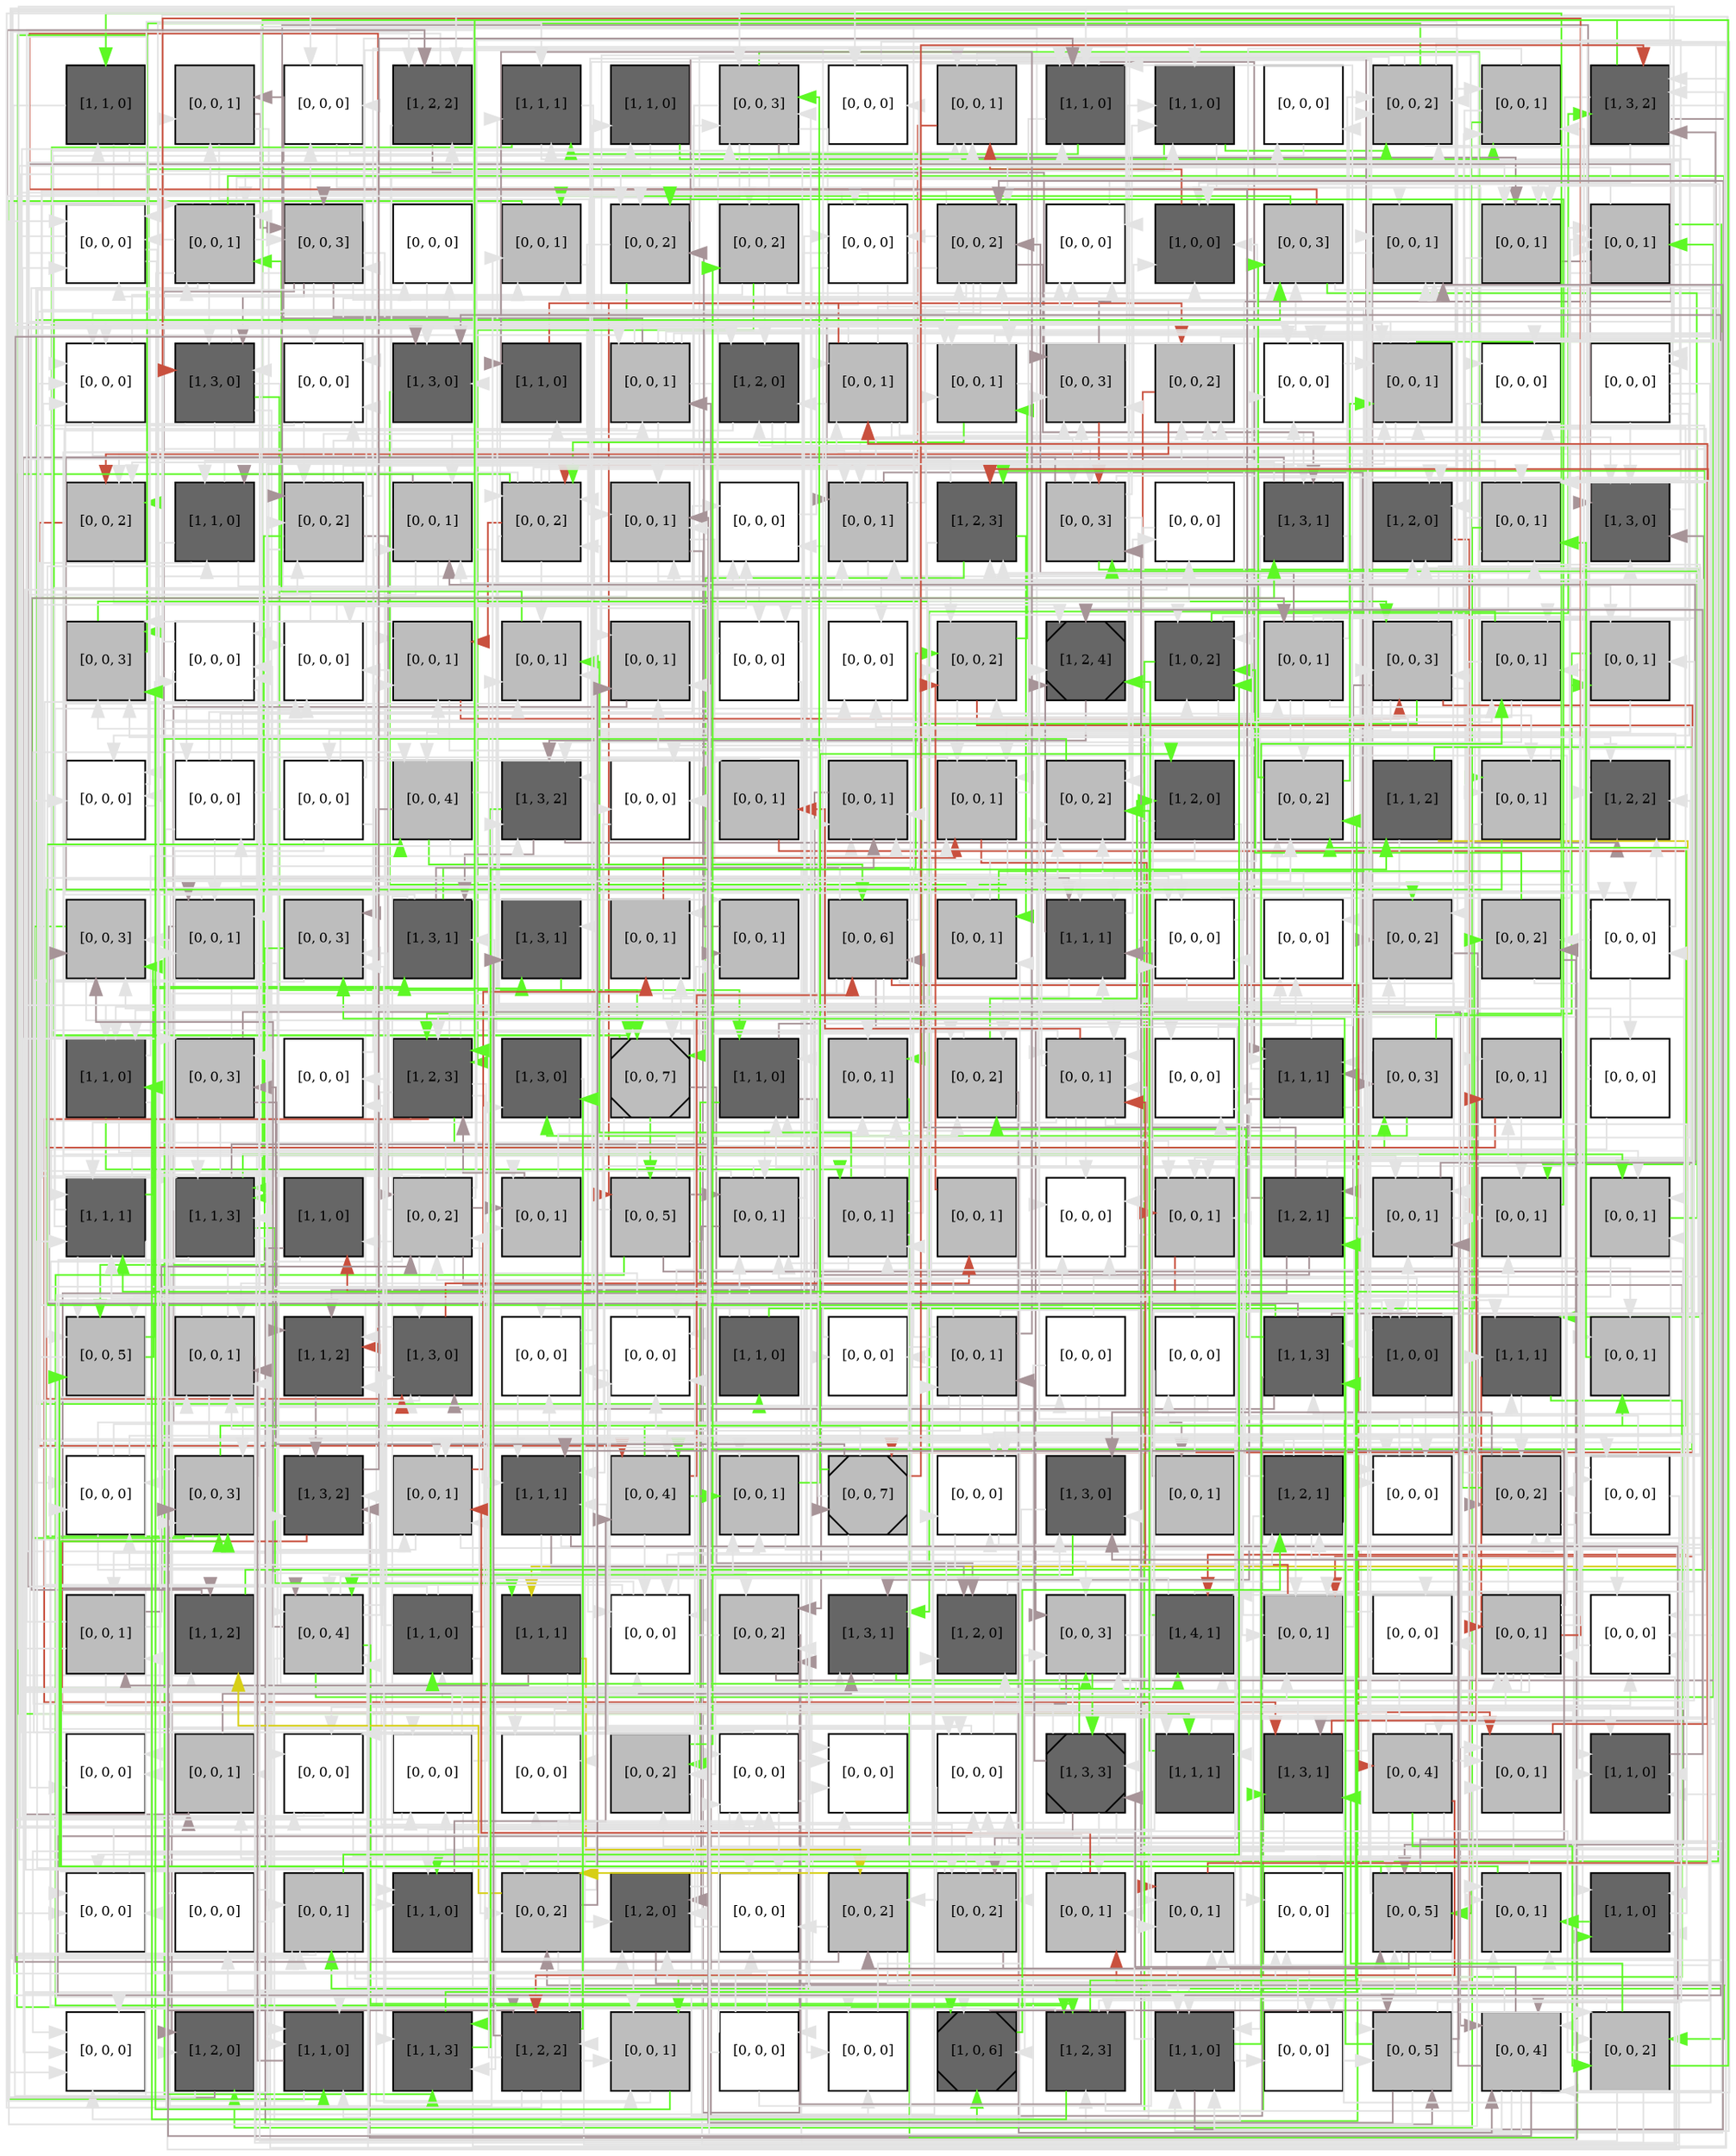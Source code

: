 digraph layout  {
rankdir=TB;
splines=ortho;
node [fixedsize=false, style=filled, width="0.6"];
edge [constraint=false];
0 [fillcolor="#666666", fontsize=8, label="[1, 1, 0]", shape=square, tooltip="name:  Dusp6 ,\nin_degree: 2,\nout_degree: 3"];
1 [fillcolor="#bdbdbd", fontsize=8, label="[0, 0, 1]", shape=square, tooltip="name: None,\nin_degree: 3,\nout_degree: 3"];
2 [fillcolor="#FFFFFF", fontsize=8, label="[0, 0, 0]", shape=square, tooltip="name: None,\nin_degree: 3,\nout_degree: 3"];
3 [fillcolor="#666666", fontsize=8, label="[1, 2, 2]", shape=square, tooltip="name:  JUND ,\nin_degree: 4,\nout_degree: 3"];
4 [fillcolor="#666666", fontsize=8, label="[1, 1, 1]", shape=square, tooltip="name:  RAS ,\nin_degree: 4,\nout_degree: 3"];
5 [fillcolor="#666666", fontsize=8, label="[1, 1, 0]", shape=square, tooltip="name:  PI3K ,\nin_degree: 2,\nout_degree: 2"];
6 [fillcolor="#bdbdbd", fontsize=8, label="[0, 0, 3]", shape=square, tooltip="name: None,\nin_degree: 5,\nout_degree: 8"];
7 [fillcolor="#FFFFFF", fontsize=8, label="[0, 0, 0]", shape=square, tooltip="name: None,\nin_degree: 2,\nout_degree: 1"];
8 [fillcolor="#bdbdbd", fontsize=8, label="[0, 0, 1]", shape=square, tooltip="name: None,\nin_degree: 5,\nout_degree: 3"];
9 [fillcolor="#666666", fontsize=8, label="[1, 1, 0]", shape=square, tooltip="name:  ECM ,\nin_degree: 5,\nout_degree: 3"];
10 [fillcolor="#666666", fontsize=8, label="[1, 1, 0]", shape=square, tooltip="name:  MEKK4 ,\nin_degree: 4,\nout_degree: 3"];
11 [fillcolor="#FFFFFF", fontsize=8, label="[0, 0, 0]", shape=square, tooltip="name: None,\nin_degree: 2,\nout_degree: 1"];
12 [fillcolor="#bdbdbd", fontsize=8, label="[0, 0, 2]", shape=square, tooltip="name: None,\nin_degree: 5,\nout_degree: 5"];
13 [fillcolor="#bdbdbd", fontsize=8, label="[0, 0, 1]", shape=square, tooltip="name: None,\nin_degree: 4,\nout_degree: 3"];
14 [fillcolor="#666666", fontsize=8, label="[1, 3, 2]", shape=square, tooltip="name:  PLC ,\nin_degree: 5,\nout_degree: 5"];
15 [fillcolor="#FFFFFF", fontsize=8, label="[0, 0, 0]", shape=square, tooltip="name: None,\nin_degree: 5,\nout_degree: 4"];
16 [fillcolor="#bdbdbd", fontsize=8, label="[0, 0, 1]", shape=square, tooltip="name: None,\nin_degree: 5,\nout_degree: 9"];
17 [fillcolor="#bdbdbd", fontsize=8, label="[0, 0, 3]", shape=square, tooltip="name: None,\nin_degree: 4,\nout_degree: 9"];
18 [fillcolor="#FFFFFF", fontsize=8, label="[0, 0, 0]", shape=square, tooltip="name: None,\nin_degree: 2,\nout_degree: 1"];
19 [fillcolor="#bdbdbd", fontsize=8, label="[0, 0, 1]", shape=square, tooltip="name: None,\nin_degree: 4,\nout_degree: 2"];
20 [fillcolor="#bdbdbd", fontsize=8, label="[0, 0, 2]", shape=square, tooltip="name: None,\nin_degree: 4,\nout_degree: 3"];
21 [fillcolor="#bdbdbd", fontsize=8, label="[0, 0, 2]", shape=square, tooltip="name: None,\nin_degree: 2,\nout_degree: 5"];
22 [fillcolor="#FFFFFF", fontsize=8, label="[0, 0, 0]", shape=square, tooltip="name: None,\nin_degree: 3,\nout_degree: 8"];
23 [fillcolor="#bdbdbd", fontsize=8, label="[0, 0, 2]", shape=square, tooltip="name: None,\nin_degree: 5,\nout_degree: 7"];
24 [fillcolor="#FFFFFF", fontsize=8, label="[0, 0, 0]", shape=square, tooltip="name: None,\nin_degree: 4,\nout_degree: 1"];
25 [fillcolor="#666666", fontsize=8, label="[1, 0, 0]", shape=square, tooltip="name:  i/o ,\nin_degree: 5,\nout_degree: 1"];
26 [fillcolor="#bdbdbd", fontsize=8, label="[0, 0, 3]", shape=square, tooltip="name: None,\nin_degree: 4,\nout_degree: 4"];
27 [fillcolor="#bdbdbd", fontsize=8, label="[0, 0, 1]", shape=square, tooltip="name: None,\nin_degree: 5,\nout_degree: 2"];
28 [fillcolor="#bdbdbd", fontsize=8, label="[0, 0, 1]", shape=square, tooltip="name: None,\nin_degree: 4,\nout_degree: 2"];
29 [fillcolor="#bdbdbd", fontsize=8, label="[0, 0, 1]", shape=square, tooltip="name: None,\nin_degree: 4,\nout_degree: 4"];
30 [fillcolor="#FFFFFF", fontsize=8, label="[0, 0, 0]", shape=square, tooltip="name: None,\nin_degree: 5,\nout_degree: 2"];
31 [fillcolor="#666666", fontsize=8, label="[1, 3, 0]", shape=square, tooltip="name:  ATF2 ,\nin_degree: 4,\nout_degree: 7"];
32 [fillcolor="#FFFFFF", fontsize=8, label="[0, 0, 0]", shape=square, tooltip="name: None,\nin_degree: 4,\nout_degree: 3"];
33 [fillcolor="#666666", fontsize=8, label="[1, 3, 0]", shape=square, tooltip="name:  JUNB ,\nin_degree: 4,\nout_degree: 1"];
34 [fillcolor="#666666", fontsize=8, label="[1, 1, 0]", shape=square, tooltip="name:  MEKK1 ,\nin_degree: 2,\nout_degree: 1"];
35 [fillcolor="#bdbdbd", fontsize=8, label="[0, 0, 1]", shape=square, tooltip="name: None,\nin_degree: 3,\nout_degree: 9"];
36 [fillcolor="#666666", fontsize=8, label="[1, 2, 0]", shape=square, tooltip="name:  Stat3 ,\nin_degree: 4,\nout_degree: 3"];
37 [fillcolor="#bdbdbd", fontsize=8, label="[0, 0, 1]", shape=square, tooltip="name: None,\nin_degree: 3,\nout_degree: 6"];
38 [fillcolor="#bdbdbd", fontsize=8, label="[0, 0, 1]", shape=square, tooltip="name: None,\nin_degree: 5,\nout_degree: 3"];
39 [fillcolor="#bdbdbd", fontsize=8, label="[0, 0, 3]", shape=square, tooltip="name: None,\nin_degree: 5,\nout_degree: 3"];
40 [fillcolor="#bdbdbd", fontsize=8, label="[0, 0, 2]", shape=square, tooltip="name: None,\nin_degree: 4,\nout_degree: 4"];
41 [fillcolor="#FFFFFF", fontsize=8, label="[0, 0, 0]", shape=square, tooltip="name: None,\nin_degree: 5,\nout_degree: 1"];
42 [fillcolor="#bdbdbd", fontsize=8, label="[0, 0, 1]", shape=square, tooltip="name: None,\nin_degree: 5,\nout_degree: 4"];
43 [fillcolor="#FFFFFF", fontsize=8, label="[0, 0, 0]", shape=square, tooltip="name: None,\nin_degree: 3,\nout_degree: 1"];
44 [fillcolor="#FFFFFF", fontsize=8, label="[0, 0, 0]", shape=square, tooltip="name: None,\nin_degree: 2,\nout_degree: 7"];
45 [fillcolor="#bdbdbd", fontsize=8, label="[0, 0, 2]", shape=square, tooltip="name: None,\nin_degree: 4,\nout_degree: 2"];
46 [fillcolor="#666666", fontsize=8, label="[1, 1, 0]", shape=square, tooltip="name:  SOS ,\nin_degree: 3,\nout_degree: 4"];
47 [fillcolor="#bdbdbd", fontsize=8, label="[0, 0, 2]", shape=square, tooltip="name: None,\nin_degree: 4,\nout_degree: 7"];
48 [fillcolor="#bdbdbd", fontsize=8, label="[0, 0, 1]", shape=square, tooltip="name: None,\nin_degree: 4,\nout_degree: 5"];
49 [fillcolor="#bdbdbd", fontsize=8, label="[0, 0, 2]", shape=square, tooltip="name: None,\nin_degree: 5,\nout_degree: 8"];
50 [fillcolor="#bdbdbd", fontsize=8, label="[0, 0, 1]", shape=square, tooltip="name: None,\nin_degree: 5,\nout_degree: 4"];
51 [fillcolor="#FFFFFF", fontsize=8, label="[0, 0, 0]", shape=square, tooltip="name: None,\nin_degree: 4,\nout_degree: 1"];
52 [fillcolor="#bdbdbd", fontsize=8, label="[0, 0, 1]", shape=square, tooltip="name: None,\nin_degree: 5,\nout_degree: 4"];
53 [fillcolor="#666666", fontsize=8, label="[1, 2, 3]", shape=square, tooltip="name:  ETS1 ,\nin_degree: 4,\nout_degree: 4"];
54 [fillcolor="#bdbdbd", fontsize=8, label="[0, 0, 3]", shape=square, tooltip="name: None,\nin_degree: 5,\nout_degree: 5"];
55 [fillcolor="#FFFFFF", fontsize=8, label="[0, 0, 0]", shape=square, tooltip="name: None,\nin_degree: 2,\nout_degree: 3"];
56 [fillcolor="#666666", fontsize=8, label="[1, 3, 1]", shape=square, tooltip="name:  KLF10 ,\nin_degree: 3,\nout_degree: 5"];
57 [fillcolor="#666666", fontsize=8, label="[1, 2, 0]", shape=square, tooltip="name:  SHC ,\nin_degree: 5,\nout_degree: 1"];
58 [fillcolor="#bdbdbd", fontsize=8, label="[0, 0, 1]", shape=square, tooltip="name: None,\nin_degree: 4,\nout_degree: 5"];
59 [fillcolor="#666666", fontsize=8, label="[1, 3, 0]", shape=square, tooltip="name:  MYC ,\nin_degree: 5,\nout_degree: 1"];
60 [fillcolor="#bdbdbd", fontsize=8, label="[0, 0, 3]", shape=square, tooltip="name: None,\nin_degree: 5,\nout_degree: 2"];
61 [fillcolor="#FFFFFF", fontsize=8, label="[0, 0, 0]", shape=square, tooltip="name: None,\nin_degree: 4,\nout_degree: 5"];
62 [fillcolor="#FFFFFF", fontsize=8, label="[0, 0, 0]", shape=square, tooltip="name: None,\nin_degree: 5,\nout_degree: 2"];
63 [fillcolor="#bdbdbd", fontsize=8, label="[0, 0, 1]", shape=square, tooltip="name: None,\nin_degree: 4,\nout_degree: 3"];
64 [fillcolor="#bdbdbd", fontsize=8, label="[0, 0, 1]", shape=square, tooltip="name: None,\nin_degree: 5,\nout_degree: 1"];
65 [fillcolor="#bdbdbd", fontsize=8, label="[0, 0, 1]", shape=square, tooltip="name: None,\nin_degree: 4,\nout_degree: 1"];
66 [fillcolor="#FFFFFF", fontsize=8, label="[0, 0, 0]", shape=square, tooltip="name: None,\nin_degree: 2,\nout_degree: 4"];
67 [fillcolor="#FFFFFF", fontsize=8, label="[0, 0, 0]", shape=square, tooltip="name: None,\nin_degree: 3,\nout_degree: 1"];
68 [fillcolor="#bdbdbd", fontsize=8, label="[0, 0, 2]", shape=square, tooltip="name: None,\nin_degree: 5,\nout_degree: 3"];
69 [fillcolor="#666666", fontsize=8, label="[1, 2, 4]", shape=Msquare, tooltip="name:  ZFP36 ,\nin_degree: 5,\nout_degree: 1"];
70 [fillcolor="#666666", fontsize=8, label="[1, 0, 2]", shape=square, tooltip="name:  NGF ,\nin_degree: 5,\nout_degree: 4"];
71 [fillcolor="#bdbdbd", fontsize=8, label="[0, 0, 1]", shape=square, tooltip="name: None,\nin_degree: 2,\nout_degree: 8"];
72 [fillcolor="#bdbdbd", fontsize=8, label="[0, 0, 3]", shape=square, tooltip="name: None,\nin_degree: 4,\nout_degree: 8"];
73 [fillcolor="#bdbdbd", fontsize=8, label="[0, 0, 1]", shape=square, tooltip="name: None,\nin_degree: 4,\nout_degree: 4"];
74 [fillcolor="#bdbdbd", fontsize=8, label="[0, 0, 1]", shape=square, tooltip="name: None,\nin_degree: 3,\nout_degree: 2"];
75 [fillcolor="#FFFFFF", fontsize=8, label="[0, 0, 0]", shape=square, tooltip="name: None,\nin_degree: 4,\nout_degree: 2"];
76 [fillcolor="#FFFFFF", fontsize=8, label="[0, 0, 0]", shape=square, tooltip="name: None,\nin_degree: 2,\nout_degree: 7"];
77 [fillcolor="#FFFFFF", fontsize=8, label="[0, 0, 0]", shape=square, tooltip="name: None,\nin_degree: 1,\nout_degree: 7"];
78 [fillcolor="#bdbdbd", fontsize=8, label="[0, 0, 4]", shape=square, tooltip="name: None,\nin_degree: 3,\nout_degree: 4"];
79 [fillcolor="#666666", fontsize=8, label="[1, 3, 2]", shape=square, tooltip="name:  P53 ,\nin_degree: 5,\nout_degree: 3"];
80 [fillcolor="#FFFFFF", fontsize=8, label="[0, 0, 0]", shape=square, tooltip="name: None,\nin_degree: 3,\nout_degree: 1"];
81 [fillcolor="#bdbdbd", fontsize=8, label="[0, 0, 1]", shape=square, tooltip="name: None,\nin_degree: 2,\nout_degree: 3"];
82 [fillcolor="#bdbdbd", fontsize=8, label="[0, 0, 1]", shape=square, tooltip="name: None,\nin_degree: 5,\nout_degree: 1"];
83 [fillcolor="#bdbdbd", fontsize=8, label="[0, 0, 1]", shape=square, tooltip="name: None,\nin_degree: 5,\nout_degree: 5"];
84 [fillcolor="#bdbdbd", fontsize=8, label="[0, 0, 2]", shape=square, tooltip="name: None,\nin_degree: 5,\nout_degree: 2"];
85 [fillcolor="#666666", fontsize=8, label="[1, 2, 0]", shape=square, tooltip="name:  KLF6 ,\nin_degree: 2,\nout_degree: 4"];
86 [fillcolor="#bdbdbd", fontsize=8, label="[0, 0, 2]", shape=square, tooltip="name: None,\nin_degree: 5,\nout_degree: 3"];
87 [fillcolor="#666666", fontsize=8, label="[1, 1, 2]", shape=square, tooltip="name:  G(i/o) ,\nin_degree: 1,\nout_degree: 4"];
88 [fillcolor="#bdbdbd", fontsize=8, label="[0, 0, 1]", shape=square, tooltip="name: None,\nin_degree: 3,\nout_degree: 4"];
89 [fillcolor="#666666", fontsize=8, label="[1, 2, 2]", shape=square, tooltip="name:  PKC ,\nin_degree: 5,\nout_degree: 1"];
90 [fillcolor="#bdbdbd", fontsize=8, label="[0, 0, 3]", shape=square, tooltip="name: None,\nin_degree: 5,\nout_degree: 2"];
91 [fillcolor="#bdbdbd", fontsize=8, label="[0, 0, 1]", shape=square, tooltip="name: None,\nin_degree: 4,\nout_degree: 4"];
92 [fillcolor="#bdbdbd", fontsize=8, label="[0, 0, 3]", shape=square, tooltip="name: None,\nin_degree: 4,\nout_degree: 3"];
93 [fillcolor="#666666", fontsize=8, label="[1, 3, 1]", shape=square, tooltip="name:  Egr1 ,\nin_degree: 3,\nout_degree: 5"];
94 [fillcolor="#666666", fontsize=8, label="[1, 3, 1]", shape=square, tooltip="name:  Maff ,\nin_degree: 3,\nout_degree: 1"];
95 [fillcolor="#bdbdbd", fontsize=8, label="[0, 0, 1]", shape=square, tooltip="name: None,\nin_degree: 3,\nout_degree: 2"];
96 [fillcolor="#bdbdbd", fontsize=8, label="[0, 0, 1]", shape=square, tooltip="name: None,\nin_degree: 3,\nout_degree: 1"];
97 [fillcolor="#bdbdbd", fontsize=8, label="[0, 0, 6]", shape=square, tooltip="name: None,\nin_degree: 3,\nout_degree: 8"];
98 [fillcolor="#bdbdbd", fontsize=8, label="[0, 0, 1]", shape=square, tooltip="name: None,\nin_degree: 3,\nout_degree: 2"];
99 [fillcolor="#666666", fontsize=8, label="[1, 1, 1]", shape=square, tooltip="name:  DAG ,\nin_degree: 5,\nout_degree: 3"];
100 [fillcolor="#FFFFFF", fontsize=8, label="[0, 0, 0]", shape=square, tooltip="name: None,\nin_degree: 4,\nout_degree: 4"];
101 [fillcolor="#FFFFFF", fontsize=8, label="[0, 0, 0]", shape=square, tooltip="name: None,\nin_degree: 3,\nout_degree: 1"];
102 [fillcolor="#bdbdbd", fontsize=8, label="[0, 0, 2]", shape=square, tooltip="name: None,\nin_degree: 4,\nout_degree: 2"];
103 [fillcolor="#bdbdbd", fontsize=8, label="[0, 0, 2]", shape=square, tooltip="name: None,\nin_degree: 3,\nout_degree: 4"];
104 [fillcolor="#FFFFFF", fontsize=8, label="[0, 0, 0]", shape=square, tooltip="name: None,\nin_degree: 3,\nout_degree: 7"];
105 [fillcolor="#666666", fontsize=8, label="[1, 1, 0]", shape=square, tooltip="name:  Itga1 ,\nin_degree: 4,\nout_degree: 4"];
106 [fillcolor="#bdbdbd", fontsize=8, label="[0, 0, 3]", shape=square, tooltip="name: None,\nin_degree: 3,\nout_degree: 6"];
107 [fillcolor="#FFFFFF", fontsize=8, label="[0, 0, 0]", shape=square, tooltip="name: None,\nin_degree: 2,\nout_degree: 1"];
108 [fillcolor="#666666", fontsize=8, label="[1, 2, 3]", shape=square, tooltip="name:  FAK ,\nin_degree: 5,\nout_degree: 8"];
109 [fillcolor="#666666", fontsize=8, label="[1, 3, 0]", shape=square, tooltip="name:  KLF2 ,\nin_degree: 3,\nout_degree: 2"];
110 [fillcolor="#bdbdbd", fontsize=8, label="[0, 0, 7]", shape=Msquare, tooltip="name: None,\nin_degree: 4,\nout_degree: 4"];
111 [fillcolor="#666666", fontsize=8, label="[1, 1, 0]", shape=square, tooltip="name:  AKT ,\nin_degree: 4,\nout_degree: 3"];
112 [fillcolor="#bdbdbd", fontsize=8, label="[0, 0, 1]", shape=square, tooltip="name: None,\nin_degree: 4,\nout_degree: 1"];
113 [fillcolor="#bdbdbd", fontsize=8, label="[0, 0, 2]", shape=square, tooltip="name: None,\nin_degree: 4,\nout_degree: 4"];
114 [fillcolor="#bdbdbd", fontsize=8, label="[0, 0, 1]", shape=square, tooltip="name: None,\nin_degree: 5,\nout_degree: 9"];
115 [fillcolor="#FFFFFF", fontsize=8, label="[0, 0, 0]", shape=square, tooltip="name: None,\nin_degree: 4,\nout_degree: 1"];
116 [fillcolor="#666666", fontsize=8, label="[1, 1, 1]", shape=square, tooltip="name:  Ca2+ ,\nin_degree: 4,\nout_degree: 6"];
117 [fillcolor="#bdbdbd", fontsize=8, label="[0, 0, 3]", shape=square, tooltip="name: None,\nin_degree: 2,\nout_degree: 3"];
118 [fillcolor="#bdbdbd", fontsize=8, label="[0, 0, 1]", shape=square, tooltip="name: None,\nin_degree: 3,\nout_degree: 3"];
119 [fillcolor="#FFFFFF", fontsize=8, label="[0, 0, 0]", shape=square, tooltip="name: None,\nin_degree: 1,\nout_degree: 5"];
120 [fillcolor="#666666", fontsize=8, label="[1, 1, 1]", shape=square, tooltip="name:  uPAR ,\nin_degree: 5,\nout_degree: 6"];
121 [fillcolor="#666666", fontsize=8, label="[1, 1, 3]", shape=square, tooltip="name:  Npy ,\nin_degree: 5,\nout_degree: 6"];
122 [fillcolor="#666666", fontsize=8, label="[1, 1, 0]", shape=square, tooltip="name:  GRB2 ,\nin_degree: 2,\nout_degree: 2"];
123 [fillcolor="#bdbdbd", fontsize=8, label="[0, 0, 2]", shape=square, tooltip="name: None,\nin_degree: 4,\nout_degree: 13"];
124 [fillcolor="#bdbdbd", fontsize=8, label="[0, 0, 1]", shape=square, tooltip="name: None,\nin_degree: 3,\nout_degree: 3"];
125 [fillcolor="#bdbdbd", fontsize=8, label="[0, 0, 5]", shape=square, tooltip="name: None,\nin_degree: 2,\nout_degree: 7"];
126 [fillcolor="#bdbdbd", fontsize=8, label="[0, 0, 1]", shape=square, tooltip="name: None,\nin_degree: 5,\nout_degree: 5"];
127 [fillcolor="#bdbdbd", fontsize=8, label="[0, 0, 1]", shape=square, tooltip="name: None,\nin_degree: 3,\nout_degree: 6"];
128 [fillcolor="#bdbdbd", fontsize=8, label="[0, 0, 1]", shape=square, tooltip="name: None,\nin_degree: 1,\nout_degree: 1"];
129 [fillcolor="#FFFFFF", fontsize=8, label="[0, 0, 0]", shape=square, tooltip="name: None,\nin_degree: 5,\nout_degree: 1"];
130 [fillcolor="#bdbdbd", fontsize=8, label="[0, 0, 1]", shape=square, tooltip="name: None,\nin_degree: 5,\nout_degree: 4"];
131 [fillcolor="#666666", fontsize=8, label="[1, 2, 1]", shape=square, tooltip="name:  JNK ,\nin_degree: 2,\nout_degree: 6"];
132 [fillcolor="#bdbdbd", fontsize=8, label="[0, 0, 1]", shape=square, tooltip="name: None,\nin_degree: 5,\nout_degree: 4"];
133 [fillcolor="#bdbdbd", fontsize=8, label="[0, 0, 1]", shape=square, tooltip="name: None,\nin_degree: 5,\nout_degree: 1"];
134 [fillcolor="#bdbdbd", fontsize=8, label="[0, 0, 1]", shape=square, tooltip="name: None,\nin_degree: 4,\nout_degree: 2"];
135 [fillcolor="#bdbdbd", fontsize=8, label="[0, 0, 5]", shape=square, tooltip="name: None,\nin_degree: 5,\nout_degree: 3"];
136 [fillcolor="#bdbdbd", fontsize=8, label="[0, 0, 1]", shape=square, tooltip="name: None,\nin_degree: 5,\nout_degree: 4"];
137 [fillcolor="#666666", fontsize=8, label="[1, 1, 2]", shape=square, tooltip="name:  MKK7 ,\nin_degree: 5,\nout_degree: 2"];
138 [fillcolor="#666666", fontsize=8, label="[1, 3, 0]", shape=square, tooltip="name:  Fosl1 ,\nin_degree: 5,\nout_degree: 3"];
139 [fillcolor="#FFFFFF", fontsize=8, label="[0, 0, 0]", shape=square, tooltip="name: None,\nin_degree: 3,\nout_degree: 4"];
140 [fillcolor="#FFFFFF", fontsize=8, label="[0, 0, 0]", shape=square, tooltip="name: None,\nin_degree: 5,\nout_degree: 2"];
141 [fillcolor="#666666", fontsize=8, label="[1, 1, 0]", shape=square, tooltip="name:  C3G ,\nin_degree: 1,\nout_degree: 3"];
142 [fillcolor="#FFFFFF", fontsize=8, label="[0, 0, 0]", shape=square, tooltip="name: None,\nin_degree: 2,\nout_degree: 2"];
143 [fillcolor="#bdbdbd", fontsize=8, label="[0, 0, 1]", shape=square, tooltip="name: None,\nin_degree: 2,\nout_degree: 9"];
144 [fillcolor="#FFFFFF", fontsize=8, label="[0, 0, 0]", shape=square, tooltip="name: None,\nin_degree: 1,\nout_degree: 4"];
145 [fillcolor="#FFFFFF", fontsize=8, label="[0, 0, 0]", shape=square, tooltip="name: None,\nin_degree: 2,\nout_degree: 3"];
146 [fillcolor="#666666", fontsize=8, label="[1, 1, 3]", shape=square, tooltip="name:  ERK ,\nin_degree: 3,\nout_degree: 6"];
147 [fillcolor="#666666", fontsize=8, label="[1, 0, 0]", shape=square, tooltip="name: NGF,\nin_degree: 2,\nout_degree: 6"];
148 [fillcolor="#666666", fontsize=8, label="[1, 1, 1]", shape=square, tooltip="name:  TrkA ,\nin_degree: 4,\nout_degree: 4"];
149 [fillcolor="#bdbdbd", fontsize=8, label="[0, 0, 1]", shape=square, tooltip="name: None,\nin_degree: 3,\nout_degree: 1"];
150 [fillcolor="#FFFFFF", fontsize=8, label="[0, 0, 0]", shape=square, tooltip="name: None,\nin_degree: 4,\nout_degree: 4"];
151 [fillcolor="#bdbdbd", fontsize=8, label="[0, 0, 3]", shape=square, tooltip="name: None,\nin_degree: 5,\nout_degree: 5"];
152 [fillcolor="#666666", fontsize=8, label="[1, 3, 2]", shape=square, tooltip="name:  KLF5 ,\nin_degree: 4,\nout_degree: 5"];
153 [fillcolor="#bdbdbd", fontsize=8, label="[0, 0, 1]", shape=square, tooltip="name: None,\nin_degree: 5,\nout_degree: 4"];
154 [fillcolor="#666666", fontsize=8, label="[1, 1, 1]", shape=square, tooltip="name:  RAC1 ,\nin_degree: 5,\nout_degree: 4"];
155 [fillcolor="#bdbdbd", fontsize=8, label="[0, 0, 4]", shape=square, tooltip="name: None,\nin_degree: 4,\nout_degree: 4"];
156 [fillcolor="#bdbdbd", fontsize=8, label="[0, 0, 1]", shape=square, tooltip="name: None,\nin_degree: 4,\nout_degree: 2"];
157 [fillcolor="#bdbdbd", fontsize=8, label="[0, 0, 7]", shape=Msquare, tooltip="name: None,\nin_degree: 2,\nout_degree: 6"];
158 [fillcolor="#FFFFFF", fontsize=8, label="[0, 0, 0]", shape=square, tooltip="name: None,\nin_degree: 4,\nout_degree: 2"];
159 [fillcolor="#666666", fontsize=8, label="[1, 3, 0]", shape=square, tooltip="name:  CREB ,\nin_degree: 4,\nout_degree: 2"];
160 [fillcolor="#bdbdbd", fontsize=8, label="[0, 0, 1]", shape=square, tooltip="name: None,\nin_degree: 1,\nout_degree: 1"];
161 [fillcolor="#666666", fontsize=8, label="[1, 2, 1]", shape=square, tooltip="name:  ARC ,\nin_degree: 3,\nout_degree: 10"];
162 [fillcolor="#FFFFFF", fontsize=8, label="[0, 0, 0]", shape=square, tooltip="name: None,\nin_degree: 4,\nout_degree: 2"];
163 [fillcolor="#bdbdbd", fontsize=8, label="[0, 0, 2]", shape=square, tooltip="name: None,\nin_degree: 5,\nout_degree: 6"];
164 [fillcolor="#FFFFFF", fontsize=8, label="[0, 0, 0]", shape=square, tooltip="name: None,\nin_degree: 2,\nout_degree: 4"];
165 [fillcolor="#bdbdbd", fontsize=8, label="[0, 0, 1]", shape=square, tooltip="name: None,\nin_degree: 3,\nout_degree: 5"];
166 [fillcolor="#666666", fontsize=8, label="[1, 1, 2]", shape=square, tooltip="name:  Plasmin ,\nin_degree: 3,\nout_degree: 2"];
167 [fillcolor="#bdbdbd", fontsize=8, label="[0, 0, 4]", shape=square, tooltip="name: None,\nin_degree: 5,\nout_degree: 8"];
168 [fillcolor="#666666", fontsize=8, label="[1, 1, 0]", shape=square, tooltip="name:  SRF ,\nin_degree: 2,\nout_degree: 6"];
169 [fillcolor="#666666", fontsize=8, label="[1, 1, 1]", shape=square, tooltip="name:  RAP1 ,\nin_degree: 2,\nout_degree: 3"];
170 [fillcolor="#FFFFFF", fontsize=8, label="[0, 0, 0]", shape=square, tooltip="name: None,\nin_degree: 5,\nout_degree: 4"];
171 [fillcolor="#bdbdbd", fontsize=8, label="[0, 0, 2]", shape=square, tooltip="name: None,\nin_degree: 4,\nout_degree: 3"];
172 [fillcolor="#666666", fontsize=8, label="[1, 3, 1]", shape=square, tooltip="name:  KLF4 ,\nin_degree: 4,\nout_degree: 3"];
173 [fillcolor="#666666", fontsize=8, label="[1, 2, 0]", shape=square, tooltip="name:  BTG2 ,\nin_degree: 4,\nout_degree: 2"];
174 [fillcolor="#bdbdbd", fontsize=8, label="[0, 0, 3]", shape=square, tooltip="name: None,\nin_degree: 5,\nout_degree: 4"];
175 [fillcolor="#666666", fontsize=8, label="[1, 4, 1]", shape=square, tooltip="name:  AP1 ,\nin_degree: 4,\nout_degree: 3"];
176 [fillcolor="#bdbdbd", fontsize=8, label="[0, 0, 1]", shape=square, tooltip="name: None,\nin_degree: 5,\nout_degree: 3"];
177 [fillcolor="#FFFFFF", fontsize=8, label="[0, 0, 0]", shape=square, tooltip="name: None,\nin_degree: 2,\nout_degree: 3"];
178 [fillcolor="#bdbdbd", fontsize=8, label="[0, 0, 1]", shape=square, tooltip="name: None,\nin_degree: 4,\nout_degree: 11"];
179 [fillcolor="#FFFFFF", fontsize=8, label="[0, 0, 0]", shape=square, tooltip="name: None,\nin_degree: 5,\nout_degree: 1"];
180 [fillcolor="#FFFFFF", fontsize=8, label="[0, 0, 0]", shape=square, tooltip="name: None,\nin_degree: 3,\nout_degree: 1"];
181 [fillcolor="#bdbdbd", fontsize=8, label="[0, 0, 1]", shape=square, tooltip="name: None,\nin_degree: 3,\nout_degree: 1"];
182 [fillcolor="#FFFFFF", fontsize=8, label="[0, 0, 0]", shape=square, tooltip="name: None,\nin_degree: 4,\nout_degree: 3"];
183 [fillcolor="#FFFFFF", fontsize=8, label="[0, 0, 0]", shape=square, tooltip="name: None,\nin_degree: 3,\nout_degree: 6"];
184 [fillcolor="#FFFFFF", fontsize=8, label="[0, 0, 0]", shape=square, tooltip="name: None,\nin_degree: 3,\nout_degree: 2"];
185 [fillcolor="#bdbdbd", fontsize=8, label="[0, 0, 2]", shape=square, tooltip="name: None,\nin_degree: 3,\nout_degree: 2"];
186 [fillcolor="#FFFFFF", fontsize=8, label="[0, 0, 0]", shape=square, tooltip="name: None,\nin_degree: 5,\nout_degree: 8"];
187 [fillcolor="#FFFFFF", fontsize=8, label="[0, 0, 0]", shape=square, tooltip="name: None,\nin_degree: 4,\nout_degree: 1"];
188 [fillcolor="#FFFFFF", fontsize=8, label="[0, 0, 0]", shape=square, tooltip="name: None,\nin_degree: 5,\nout_degree: 3"];
189 [fillcolor="#666666", fontsize=8, label="[1, 3, 3]", shape=Msquare, tooltip="name:  FOS ,\nin_degree: 3,\nout_degree: 10"];
190 [fillcolor="#666666", fontsize=8, label="[1, 1, 1]", shape=square, tooltip="name:  uPA/PLAT ,\nin_degree: 3,\nout_degree: 2"];
191 [fillcolor="#666666", fontsize=8, label="[1, 3, 1]", shape=square, tooltip="name:  CITED2 ,\nin_degree: 4,\nout_degree: 4"];
192 [fillcolor="#bdbdbd", fontsize=8, label="[0, 0, 4]", shape=square, tooltip="name: None,\nin_degree: 2,\nout_degree: 8"];
193 [fillcolor="#bdbdbd", fontsize=8, label="[0, 0, 1]", shape=square, tooltip="name: None,\nin_degree: 4,\nout_degree: 2"];
194 [fillcolor="#666666", fontsize=8, label="[1, 1, 0]", shape=square, tooltip="name:  NPYY1 ,\nin_degree: 5,\nout_degree: 1"];
195 [fillcolor="#FFFFFF", fontsize=8, label="[0, 0, 0]", shape=square, tooltip="name: None,\nin_degree: 4,\nout_degree: 3"];
196 [fillcolor="#FFFFFF", fontsize=8, label="[0, 0, 0]", shape=square, tooltip="name: None,\nin_degree: 1,\nout_degree: 5"];
197 [fillcolor="#bdbdbd", fontsize=8, label="[0, 0, 1]", shape=square, tooltip="name: None,\nin_degree: 4,\nout_degree: 7"];
198 [fillcolor="#666666", fontsize=8, label="[1, 1, 0]", shape=square, tooltip="name:  MKK6 ,\nin_degree: 4,\nout_degree: 1"];
199 [fillcolor="#bdbdbd", fontsize=8, label="[0, 0, 2]", shape=square, tooltip="name: None,\nin_degree: 4,\nout_degree: 5"];
200 [fillcolor="#666666", fontsize=8, label="[1, 2, 0]", shape=square, tooltip="name:  RAF ,\nin_degree: 5,\nout_degree: 3"];
201 [fillcolor="#FFFFFF", fontsize=8, label="[0, 0, 0]", shape=square, tooltip="name: None,\nin_degree: 4,\nout_degree: 1"];
202 [fillcolor="#bdbdbd", fontsize=8, label="[0, 0, 2]", shape=square, tooltip="name: None,\nin_degree: 3,\nout_degree: 5"];
203 [fillcolor="#bdbdbd", fontsize=8, label="[0, 0, 2]", shape=square, tooltip="name: None,\nin_degree: 5,\nout_degree: 3"];
204 [fillcolor="#bdbdbd", fontsize=8, label="[0, 0, 1]", shape=square, tooltip="name: None,\nin_degree: 4,\nout_degree: 2"];
205 [fillcolor="#bdbdbd", fontsize=8, label="[0, 0, 1]", shape=square, tooltip="name: None,\nin_degree: 5,\nout_degree: 2"];
206 [fillcolor="#FFFFFF", fontsize=8, label="[0, 0, 0]", shape=square, tooltip="name: None,\nin_degree: 4,\nout_degree: 1"];
207 [fillcolor="#bdbdbd", fontsize=8, label="[0, 0, 5]", shape=square, tooltip="name: None,\nin_degree: 5,\nout_degree: 9"];
208 [fillcolor="#bdbdbd", fontsize=8, label="[0, 0, 1]", shape=square, tooltip="name: None,\nin_degree: 5,\nout_degree: 2"];
209 [fillcolor="#666666", fontsize=8, label="[1, 1, 0]", shape=square, tooltip="name:  Mapk3k ,\nin_degree: 4,\nout_degree: 2"];
210 [fillcolor="#FFFFFF", fontsize=8, label="[0, 0, 0]", shape=square, tooltip="name: None,\nin_degree: 5,\nout_degree: 1"];
211 [fillcolor="#666666", fontsize=8, label="[1, 2, 0]", shape=square, tooltip="name:  P38 ,\nin_degree: 3,\nout_degree: 2"];
212 [fillcolor="#666666", fontsize=8, label="[1, 1, 0]", shape=square, tooltip="name:  Mmp3/10 ,\nin_degree: 5,\nout_degree: 2"];
213 [fillcolor="#666666", fontsize=8, label="[1, 1, 3]", shape=square, tooltip="name:  FRS2 ,\nin_degree: 4,\nout_degree: 2"];
214 [fillcolor="#666666", fontsize=8, label="[1, 2, 2]", shape=square, tooltip="name:  MEK ,\nin_degree: 3,\nout_degree: 8"];
215 [fillcolor="#bdbdbd", fontsize=8, label="[0, 0, 1]", shape=square, tooltip="name: None,\nin_degree: 4,\nout_degree: 2"];
216 [fillcolor="#FFFFFF", fontsize=8, label="[0, 0, 0]", shape=square, tooltip="name: None,\nin_degree: 1,\nout_degree: 5"];
217 [fillcolor="#FFFFFF", fontsize=8, label="[0, 0, 0]", shape=square, tooltip="name: None,\nin_degree: 3,\nout_degree: 1"];
218 [fillcolor="#666666", fontsize=8, label="[1, 0, 6]", shape=Msquare, tooltip="name:  G ,\nin_degree: 4,\nout_degree: 2"];
219 [fillcolor="#666666", fontsize=8, label="[1, 2, 3]", shape=square, tooltip="name:  MSK1/2 ,\nin_degree: 4,\nout_degree: 5"];
220 [fillcolor="#666666", fontsize=8, label="[1, 1, 0]", shape=square, tooltip="name:  RSK ,\nin_degree: 5,\nout_degree: 3"];
221 [fillcolor="#FFFFFF", fontsize=8, label="[0, 0, 0]", shape=square, tooltip="name: None,\nin_degree: 3,\nout_degree: 2"];
222 [fillcolor="#bdbdbd", fontsize=8, label="[0, 0, 5]", shape=square, tooltip="name: None,\nin_degree: 4,\nout_degree: 7"];
223 [fillcolor="#bdbdbd", fontsize=8, label="[0, 0, 4]", shape=square, tooltip="name: None,\nin_degree: 5,\nout_degree: 8"];
224 [fillcolor="#bdbdbd", fontsize=8, label="[0, 0, 2]", shape=square, tooltip="name: None,\nin_degree: 4,\nout_degree: 6"];
0 -> 49  [color=grey89, style="penwidth(0.1)", tooltip=" ", weight=1];
0 -> 183  [color=grey89, style="penwidth(0.1)", tooltip=" ", weight=1];
0 -> 44  [color=grey89, style="penwidth(0.1)", tooltip=" ", weight=1];
1 -> 50  [color=grey89, style="penwidth(0.1)", tooltip=" ", weight=1];
1 -> 182  [color=grey89, style="penwidth(0.1)", tooltip=" ", weight=1];
1 -> 17  [color="#A79498", style="penwidth(0.1)", tooltip="146( ERK ) to 31( ATF2 )", weight=1];
2 -> 8  [color=grey89, style="penwidth(0.1)", tooltip=" ", weight=1];
2 -> 27  [color=grey89, style="penwidth(0.1)", tooltip=" ", weight=1];
2 -> 129  [color=grey89, style="penwidth(0.1)", tooltip=" ", weight=1];
3 -> 39  [color="#A79498", style="penwidth(0.1)", tooltip="3( JUND ) to 175( AP1 )", weight=1];
3 -> 63  [color=grey89, style="penwidth(0.1)", tooltip=" ", weight=1];
3 -> 172  [color=grey89, style="penwidth(0.1)", tooltip=" ", weight=1];
4 -> 110  [color="#5DF825", style="penwidth(0.1)", tooltip="9( ECM ) to 105( Itga1 )", weight=1];
4 -> 73  [color=grey89, style="penwidth(0.1)", tooltip=" ", weight=1];
4 -> 184  [color=grey89, style="penwidth(0.1)", tooltip=" ", weight=1];
5 -> 13  [color="#5DF825", style="penwidth(0.1)", tooltip="5( PI3K ) to 111( AKT )", weight=1];
5 -> 16  [color=grey89, style="penwidth(0.1)", tooltip=" ", weight=1];
6 -> 21  [color=grey89, style="penwidth(0.1)", tooltip=" ", weight=1];
6 -> 28  [color="#A79498", style="penwidth(0.1)", tooltip="111( AKT ) to 59( MYC )", weight=1];
6 -> 37  [color=grey89, style="penwidth(0.1)", tooltip=" ", weight=1];
6 -> 79  [color=grey89, style="penwidth(0.1)", tooltip=" ", weight=1];
6 -> 140  [color=grey89, style="penwidth(0.1)", tooltip=" ", weight=1];
6 -> 8  [color=grey89, style="penwidth(0.1)", tooltip=" ", weight=1];
6 -> 88  [color="#5DF825", style="penwidth(0.1)", tooltip="111( AKT ) to 56( KLF10 )", weight=1];
6 -> 116  [color="#A79498", style="penwidth(0.1)", tooltip="111( AKT ) to 172( KLF4 )", weight=1];
7 -> 194  [color=grey89, style="penwidth(0.1)", tooltip=" ", weight=1];
8 -> 49  [color="#C9503E", style="penwidth(0.1)", tooltip="25( i/o ) to 14( PLC )", weight=1];
8 -> 162  [color=grey89, style="penwidth(0.1)", tooltip=" ", weight=1];
8 -> 133  [color=grey89, style="penwidth(0.1)", tooltip=" ", weight=1];
9 -> 4  [color="#5DF825", style="penwidth(0.1)", tooltip="9( ECM ) to 105( Itga1 )", weight=1];
9 -> 94  [color=grey89, style="penwidth(0.1)", tooltip=" ", weight=1];
9 -> 83  [color=grey89, style="penwidth(0.1)", tooltip=" ", weight=1];
10 -> 45  [color="#5DF825", style="penwidth(0.1)", tooltip="10( MEKK4 ) to 198( MKK6 )", weight=1];
10 -> 43  [color=grey89, style="penwidth(0.1)", tooltip=" ", weight=1];
10 -> 12  [color="#5DF825", style="penwidth(0.1)", tooltip="10( MEKK4 ) to 209( Mapk3k )", weight=1];
11 -> 30  [color=grey89, style="penwidth(0.1)", tooltip=" ", weight=1];
12 -> 65  [color=grey89, style="penwidth(0.1)", tooltip=" ", weight=1];
12 -> 60  [color="#5DF825", style="penwidth(0.1)", tooltip="10( MEKK4 ) to 209( Mapk3k )", weight=1];
12 -> 45  [color=grey89, style="penwidth(0.1)", tooltip=" ", weight=1];
12 -> 220  [color=grey89, style="penwidth(0.1)", tooltip=" ", weight=1];
12 -> 170  [color=grey89, style="penwidth(0.1)", tooltip=" ", weight=1];
13 -> 130  [color=grey89, style="penwidth(0.1)", tooltip=" ", weight=1];
13 -> 83  [color=grey89, style="penwidth(0.1)", tooltip=" ", weight=1];
13 -> 207  [color="#5DF825", style="penwidth(0.1)", tooltip="5( PI3K ) to 111( AKT )", weight=1];
14 -> 121  [color="#5DF825", style="penwidth(0.1)", tooltip="70( NGF ) to 148( TrkA )", weight=1];
14 -> 52  [color=grey89, style="penwidth(0.1)", tooltip=" ", weight=1];
14 -> 153  [color=grey89, style="penwidth(0.1)", tooltip=" ", weight=1];
14 -> 25  [color=grey89, style="penwidth(0.1)", tooltip=" ", weight=1];
14 -> 199  [color="#A79498", style="penwidth(0.1)", tooltip="14( PLC ) to 99( DAG )", weight=1];
15 -> 68  [color=grey89, style="penwidth(0.1)", tooltip=" ", weight=1];
15 -> 162  [color=grey89, style="penwidth(0.1)", tooltip=" ", weight=1];
15 -> 54  [color=grey89, style="penwidth(0.1)", tooltip=" ", weight=1];
15 -> 186  [color=grey89, style="penwidth(0.1)", tooltip=" ", weight=1];
16 -> 1  [color=grey89, style="penwidth(0.1)", tooltip=" ", weight=1];
16 -> 15  [color=grey89, style="penwidth(0.1)", tooltip=" ", weight=1];
16 -> 17  [color=grey89, style="penwidth(0.1)", tooltip=" ", weight=1];
16 -> 31  [color=grey89, style="penwidth(0.1)", tooltip=" ", weight=1];
16 -> 224  [color="#5DF825", style="penwidth(0.1)", tooltip="105( Itga1 ) to 108( FAK )", weight=1];
16 -> 195  [color=grey89, style="penwidth(0.1)", tooltip=" ", weight=1];
16 -> 138  [color=grey89, style="penwidth(0.1)", tooltip=" ", weight=1];
16 -> 44  [color=grey89, style="penwidth(0.1)", tooltip=" ", weight=1];
16 -> 179  [color=grey89, style="penwidth(0.1)", tooltip=" ", weight=1];
17 -> 32  [color=grey89, style="penwidth(0.1)", tooltip=" ", weight=1];
17 -> 52  [color="#A79498", style="penwidth(0.1)", tooltip="131( JNK ) to 109( KLF2 )", weight=1];
17 -> 99  [color="#A79498", style="penwidth(0.1)", tooltip="131( JNK ) to 79( P53 )", weight=1];
17 -> 61  [color=grey89, style="penwidth(0.1)", tooltip=" ", weight=1];
17 -> 102  [color=grey89, style="penwidth(0.1)", tooltip=" ", weight=1];
17 -> 198  [color=grey89, style="penwidth(0.1)", tooltip=" ", weight=1];
17 -> 26  [color=grey89, style="penwidth(0.1)", tooltip=" ", weight=1];
17 -> 31  [color="#A79498", style="penwidth(0.1)", tooltip="146( ERK ) to 31( ATF2 )", weight=1];
17 -> 2  [color=grey89, style="penwidth(0.1)", tooltip=" ", weight=1];
18 -> 33  [color=grey89, style="penwidth(0.1)", tooltip=" ", weight=1];
19 -> 170  [color=grey89, style="penwidth(0.1)", tooltip=" ", weight=1];
19 -> 212  [color="#5DF825", style="penwidth(0.1)", tooltip="166( Plasmin ) to 212( Mmp3/10 )", weight=1];
20 -> 141  [color="#5DF825", style="penwidth(0.1)", tooltip="213( FRS2 ) to 141( C3G )", weight=1];
20 -> 48  [color=grey89, style="penwidth(0.1)", tooltip=" ", weight=1];
20 -> 116  [color="#A79498", style="penwidth(0.1)", tooltip="14( PLC ) to 116( Ca2+ )", weight=1];
21 -> 36  [color=grey89, style="penwidth(0.1)", tooltip=" ", weight=1];
21 -> 8  [color=grey89, style="penwidth(0.1)", tooltip=" ", weight=1];
21 -> 206  [color=grey89, style="penwidth(0.1)", tooltip=" ", weight=1];
21 -> 19  [color=grey89, style="penwidth(0.1)", tooltip=" ", weight=1];
21 -> 108  [color="#5DF825", style="penwidth(0.1)", tooltip="111( AKT ) to 109( KLF2 )", weight=1];
22 -> 111  [color=grey89, style="penwidth(0.1)", tooltip=" ", weight=1];
22 -> 56  [color=grey89, style="penwidth(0.1)", tooltip=" ", weight=1];
22 -> 0  [color=grey89, style="penwidth(0.1)", tooltip=" ", weight=1];
22 -> 179  [color=grey89, style="penwidth(0.1)", tooltip=" ", weight=1];
22 -> 182  [color=grey89, style="penwidth(0.1)", tooltip=" ", weight=1];
22 -> 95  [color=grey89, style="penwidth(0.1)", tooltip=" ", weight=1];
22 -> 187  [color=grey89, style="penwidth(0.1)", tooltip=" ", weight=1];
22 -> 116  [color=grey89, style="penwidth(0.1)", tooltip=" ", weight=1];
23 -> 132  [color=grey89, style="penwidth(0.1)", tooltip=" ", weight=1];
23 -> 56  [color="#A79498", style="penwidth(0.1)", tooltip="200( RAF ) to 214( MEK )", weight=1];
23 -> 22  [color=grey89, style="penwidth(0.1)", tooltip=" ", weight=1];
23 -> 100  [color=grey89, style="penwidth(0.1)", tooltip=" ", weight=1];
23 -> 75  [color=grey89, style="penwidth(0.1)", tooltip=" ", weight=1];
23 -> 15  [color=grey89, style="penwidth(0.1)", tooltip=" ", weight=1];
23 -> 30  [color=grey89, style="penwidth(0.1)", tooltip=" ", weight=1];
24 -> 200  [color=grey89, style="penwidth(0.1)", tooltip=" ", weight=1];
25 -> 8  [color="#C9503E", style="penwidth(0.1)", tooltip="25( i/o ) to 14( PLC )", weight=1];
26 -> 146  [color=grey89, style="penwidth(0.1)", tooltip=" ", weight=1];
26 -> 133  [color="#5DF825", style="penwidth(0.1)", tooltip="213( FRS2 ) to 141( C3G )", weight=1];
26 -> 19  [color="#5DF825", style="penwidth(0.1)", tooltip="166( Plasmin ) to 212( Mmp3/10 )", weight=1];
26 -> 137  [color="#C9503E", style="penwidth(0.1)", tooltip="34( MEKK1 ) to 137( MKK7 )", weight=1];
27 -> 102  [color="#A79498", style="penwidth(0.1)", tooltip="220( RSK ) to 159( CREB )", weight=1];
27 -> 67  [color=grey89, style="penwidth(0.1)", tooltip=" ", weight=1];
28 -> 59  [color="#A79498", style="penwidth(0.1)", tooltip="111( AKT ) to 59( MYC )", weight=1];
28 -> 105  [color=grey89, style="penwidth(0.1)", tooltip=" ", weight=1];
29 -> 197  [color="#5DF825", style="penwidth(0.1)", tooltip="159( CREB ) to 191( CITED2 )", weight=1];
29 -> 23  [color=grey89, style="penwidth(0.1)", tooltip=" ", weight=1];
29 -> 168  [color=grey89, style="penwidth(0.1)", tooltip=" ", weight=1];
29 -> 99  [color=grey89, style="penwidth(0.1)", tooltip=" ", weight=1];
30 -> 19  [color=grey89, style="penwidth(0.1)", tooltip=" ", weight=1];
30 -> 208  [color=grey89, style="penwidth(0.1)", tooltip=" ", weight=1];
31 -> 158  [color=grey89, style="penwidth(0.1)", tooltip=" ", weight=1];
31 -> 110  [color="#5DF825", style="penwidth(0.1)", tooltip="31( ATF2 ) to 94( Maff )", weight=1];
31 -> 52  [color=grey89, style="penwidth(0.1)", tooltip=" ", weight=1];
31 -> 212  [color=grey89, style="penwidth(0.1)", tooltip=" ", weight=1];
31 -> 62  [color=grey89, style="penwidth(0.1)", tooltip=" ", weight=1];
31 -> 86  [color=grey89, style="penwidth(0.1)", tooltip=" ", weight=1];
31 -> 162  [color=grey89, style="penwidth(0.1)", tooltip=" ", weight=1];
32 -> 47  [color=grey89, style="penwidth(0.1)", tooltip=" ", weight=1];
32 -> 10  [color=grey89, style="penwidth(0.1)", tooltip=" ", weight=1];
32 -> 150  [color=grey89, style="penwidth(0.1)", tooltip=" ", weight=1];
33 -> 102  [color="#5DF825", style="penwidth(0.1)", tooltip="33( JUNB ) to 175( AP1 )", weight=1];
34 -> 40  [color="#C9503E", style="penwidth(0.1)", tooltip="34( MEKK1 ) to 214( MEK )", weight=1];
35 -> 166  [color=grey89, style="penwidth(0.1)", tooltip=" ", weight=1];
35 -> 26  [color=grey89, style="penwidth(0.1)", tooltip=" ", weight=1];
35 -> 120  [color=grey89, style="penwidth(0.1)", tooltip=" ", weight=1];
35 -> 186  [color=grey89, style="penwidth(0.1)", tooltip=" ", weight=1];
35 -> 219  [color=grey89, style="penwidth(0.1)", tooltip=" ", weight=1];
35 -> 181  [color=grey89, style="penwidth(0.1)", tooltip=" ", weight=1];
35 -> 13  [color=grey89, style="penwidth(0.1)", tooltip=" ", weight=1];
35 -> 50  [color=grey89, style="penwidth(0.1)", tooltip=" ", weight=1];
35 -> 1  [color="#A79498", style="penwidth(0.1)", tooltip="146( ERK ) to 31( ATF2 )", weight=1];
36 -> 205  [color=grey89, style="penwidth(0.1)", tooltip=" ", weight=1];
36 -> 130  [color=grey89, style="penwidth(0.1)", tooltip=" ", weight=1];
36 -> 104  [color=grey89, style="penwidth(0.1)", tooltip=" ", weight=1];
37 -> 197  [color=grey89, style="penwidth(0.1)", tooltip=" ", weight=1];
37 -> 24  [color=grey89, style="penwidth(0.1)", tooltip=" ", weight=1];
37 -> 116  [color=grey89, style="penwidth(0.1)", tooltip=" ", weight=1];
37 -> 39  [color=grey89, style="penwidth(0.1)", tooltip=" ", weight=1];
37 -> 59  [color=grey89, style="penwidth(0.1)", tooltip=" ", weight=1];
37 -> 125  [color="#C9503E", style="penwidth(0.1)", tooltip="137( MKK7 ) to 131( JNK )", weight=1];
38 -> 126  [color=grey89, style="penwidth(0.1)", tooltip=" ", weight=1];
38 -> 49  [color="#5DF825", style="penwidth(0.1)", tooltip="93( Egr1 ) to 161( ARC )", weight=1];
38 -> 223  [color=grey89, style="penwidth(0.1)", tooltip=" ", weight=1];
39 -> 54  [color="#C9503E", style="penwidth(0.1)", tooltip="211( P38 ) to 31( ATF2 )", weight=1];
39 -> 167  [color="#A79498", style="penwidth(0.1)", tooltip="3( JUND ) to 175( AP1 )", weight=1];
39 -> 197  [color=grey89, style="penwidth(0.1)", tooltip=" ", weight=1];
40 -> 205  [color="#C9503E", style="penwidth(0.1)", tooltip="34( MEKK1 ) to 137( MKK7 )", weight=1];
40 -> 188  [color=grey89, style="penwidth(0.1)", tooltip=" ", weight=1];
40 -> 121  [color=grey89, style="penwidth(0.1)", tooltip=" ", weight=1];
40 -> 45  [color="#C9503E", style="penwidth(0.1)", tooltip="34( MEKK1 ) to 214( MEK )", weight=1];
41 -> 42  [color=grey89, style="penwidth(0.1)", tooltip=" ", weight=1];
42 -> 153  [color=grey89, style="penwidth(0.1)", tooltip=" ", weight=1];
42 -> 75  [color=grey89, style="penwidth(0.1)", tooltip=" ", weight=1];
42 -> 198  [color="#5DF825", style="penwidth(0.1)", tooltip="10( MEKK4 ) to 198( MKK6 )", weight=1];
42 -> 70  [color=grey89, style="penwidth(0.1)", tooltip=" ", weight=1];
43 -> 98  [color=grey89, style="penwidth(0.1)", tooltip=" ", weight=1];
44 -> 59  [color=grey89, style="penwidth(0.1)", tooltip=" ", weight=1];
44 -> 89  [color=grey89, style="penwidth(0.1)", tooltip=" ", weight=1];
44 -> 66  [color=grey89, style="penwidth(0.1)", tooltip=" ", weight=1];
44 -> 75  [color=grey89, style="penwidth(0.1)", tooltip=" ", weight=1];
44 -> 130  [color=grey89, style="penwidth(0.1)", tooltip=" ", weight=1];
44 -> 221  [color=grey89, style="penwidth(0.1)", tooltip=" ", weight=1];
44 -> 4  [color=grey89, style="penwidth(0.1)", tooltip=" ", weight=1];
45 -> 217  [color=grey89, style="penwidth(0.1)", tooltip=" ", weight=1];
45 -> 155  [color="#C9503E", style="penwidth(0.1)", tooltip="34( MEKK1 ) to 214( MEK )", weight=1];
46 -> 156  [color=grey89, style="penwidth(0.1)", tooltip=" ", weight=1];
46 -> 146  [color=grey89, style="penwidth(0.1)", tooltip=" ", weight=1];
46 -> 66  [color=grey89, style="penwidth(0.1)", tooltip=" ", weight=1];
46 -> 150  [color=grey89, style="penwidth(0.1)", tooltip=" ", weight=1];
47 -> 123  [color="#A79498", style="penwidth(0.1)", tooltip="79( P53 ) to 191( CITED2 )", weight=1];
47 -> 6  [color=grey89, style="penwidth(0.1)", tooltip=" ", weight=1];
47 -> 217  [color=grey89, style="penwidth(0.1)", tooltip=" ", weight=1];
47 -> 121  [color="#5DF825", style="penwidth(0.1)", tooltip="175( AP1 ) to 121( Npy )", weight=1];
47 -> 41  [color=grey89, style="penwidth(0.1)", tooltip=" ", weight=1];
47 -> 17  [color=grey89, style="penwidth(0.1)", tooltip=" ", weight=1];
47 -> 35  [color=grey89, style="penwidth(0.1)", tooltip=" ", weight=1];
48 -> 74  [color=grey89, style="penwidth(0.1)", tooltip=" ", weight=1];
48 -> 11  [color=grey89, style="penwidth(0.1)", tooltip=" ", weight=1];
48 -> 113  [color=grey89, style="penwidth(0.1)", tooltip=" ", weight=1];
48 -> 46  [color="#A79498", style="penwidth(0.1)", tooltip="122( GRB2 ) to 46( SOS )", weight=1];
48 -> 180  [color=grey89, style="penwidth(0.1)", tooltip=" ", weight=1];
49 -> 64  [color=grey89, style="penwidth(0.1)", tooltip=" ", weight=1];
49 -> 32  [color=grey89, style="penwidth(0.1)", tooltip=" ", weight=1];
49 -> 63  [color="#C9503E", style="penwidth(0.1)", tooltip="25( i/o ) to 14( PLC )", weight=1];
49 -> 12  [color=grey89, style="penwidth(0.1)", tooltip=" ", weight=1];
49 -> 218  [color="#5DF825", style="penwidth(0.1)", tooltip="93( Egr1 ) to 161( ARC )", weight=1];
49 -> 101  [color=grey89, style="penwidth(0.1)", tooltip=" ", weight=1];
49 -> 54  [color=grey89, style="penwidth(0.1)", tooltip=" ", weight=1];
49 -> 222  [color=grey89, style="penwidth(0.1)", tooltip=" ", weight=1];
50 -> 99  [color=grey89, style="penwidth(0.1)", tooltip=" ", weight=1];
50 -> 213  [color=grey89, style="penwidth(0.1)", tooltip=" ", weight=1];
50 -> 163  [color=grey89, style="penwidth(0.1)", tooltip=" ", weight=1];
50 -> 171  [color="#A79498", style="penwidth(0.1)", tooltip="218( G ) to 14( PLC )", weight=1];
51 -> 25  [color=grey89, style="penwidth(0.1)", tooltip=" ", weight=1];
52 -> 25  [color=grey89, style="penwidth(0.1)", tooltip=" ", weight=1];
52 -> 117  [color="#A79498", style="penwidth(0.1)", tooltip="131( JNK ) to 109( KLF2 )", weight=1];
52 -> 88  [color=grey89, style="penwidth(0.1)", tooltip=" ", weight=1];
52 -> 24  [color=grey89, style="penwidth(0.1)", tooltip=" ", weight=1];
53 -> 98  [color="#5DF825", style="penwidth(0.1)", tooltip="53( ETS1 ) to 0( Dusp6 )", weight=1];
53 -> 210  [color=grey89, style="penwidth(0.1)", tooltip=" ", weight=1];
53 -> 110  [color="#5DF825", style="penwidth(0.1)", tooltip="166( Plasmin ) to 212( Mmp3/10 )", weight=1];
53 -> 167  [color=grey89, style="penwidth(0.1)", tooltip=" ", weight=1];
54 -> 181  [color="#A79498", style="penwidth(0.1)", tooltip="131( JNK ) to 172( KLF4 )", weight=1];
54 -> 205  [color=grey89, style="penwidth(0.1)", tooltip=" ", weight=1];
54 -> 12  [color=grey89, style="penwidth(0.1)", tooltip=" ", weight=1];
54 -> 10  [color=grey89, style="penwidth(0.1)", tooltip=" ", weight=1];
54 -> 148  [color="#5DF825", style="penwidth(0.1)", tooltip="70( NGF ) to 148( TrkA )", weight=1];
55 -> 167  [color=grey89, style="penwidth(0.1)", tooltip=" ", weight=1];
55 -> 204  [color=grey89, style="penwidth(0.1)", tooltip=" ", weight=1];
55 -> 40  [color=grey89, style="penwidth(0.1)", tooltip=" ", weight=1];
56 -> 220  [color=grey89, style="penwidth(0.1)", tooltip=" ", weight=1];
56 -> 101  [color=grey89, style="penwidth(0.1)", tooltip=" ", weight=1];
56 -> 91  [color="#A79498", style="penwidth(0.1)", tooltip="200( RAF ) to 214( MEK )", weight=1];
56 -> 179  [color=grey89, style="penwidth(0.1)", tooltip=" ", weight=1];
56 -> 45  [color=grey89, style="penwidth(0.1)", tooltip=" ", weight=1];
57 -> 204  [color="#C9503E", style="penwidth(0.1)", tooltip="57( SHC ) to 122( GRB2 )", weight=1];
58 -> 84  [color=grey89, style="penwidth(0.1)", tooltip=" ", weight=1];
58 -> 211  [color="#5DF825", style="penwidth(0.1)", tooltip="209( Mapk3k ) to 211( P38 )", weight=1];
58 -> 46  [color=grey89, style="penwidth(0.1)", tooltip=" ", weight=1];
58 -> 118  [color=grey89, style="penwidth(0.1)", tooltip=" ", weight=1];
58 -> 114  [color=grey89, style="penwidth(0.1)", tooltip=" ", weight=1];
59 -> 80  [color=grey89, style="penwidth(0.1)", tooltip=" ", weight=1];
60 -> 190  [color="#5DF825", style="penwidth(0.1)", tooltip="148( TrkA ) to 213( FRS2 )", weight=1];
60 -> 72  [color="#5DF825", style="penwidth(0.1)", tooltip="10( MEKK4 ) to 209( Mapk3k )", weight=1];
61 -> 76  [color=grey89, style="penwidth(0.1)", tooltip=" ", weight=1];
61 -> 10  [color=grey89, style="penwidth(0.1)", tooltip=" ", weight=1];
61 -> 91  [color=grey89, style="penwidth(0.1)", tooltip=" ", weight=1];
61 -> 89  [color=grey89, style="penwidth(0.1)", tooltip=" ", weight=1];
61 -> 100  [color=grey89, style="penwidth(0.1)", tooltip=" ", weight=1];
62 -> 216  [color=grey89, style="penwidth(0.1)", tooltip=" ", weight=1];
62 -> 40  [color=grey89, style="penwidth(0.1)", tooltip=" ", weight=1];
63 -> 60  [color=grey89, style="penwidth(0.1)", tooltip=" ", weight=1];
63 -> 142  [color=grey89, style="penwidth(0.1)", tooltip=" ", weight=1];
63 -> 72  [color="#C9503E", style="penwidth(0.1)", tooltip="25( i/o ) to 14( PLC )", weight=1];
64 -> 16  [color="#5DF825", style="penwidth(0.1)", tooltip="105( Itga1 ) to 108( FAK )", weight=1];
65 -> 160  [color="#A79498", style="penwidth(0.1)", tooltip="14( PLC ) to 99( DAG )", weight=1];
66 -> 34  [color=grey89, style="penwidth(0.1)", tooltip=" ", weight=1];
66 -> 3  [color=grey89, style="penwidth(0.1)", tooltip=" ", weight=1];
66 -> 163  [color=grey89, style="penwidth(0.1)", tooltip=" ", weight=1];
66 -> 9  [color=grey89, style="penwidth(0.1)", tooltip=" ", weight=1];
67 -> 114  [color=grey89, style="penwidth(0.1)", tooltip=" ", weight=1];
68 -> 83  [color=grey89, style="penwidth(0.1)", tooltip=" ", weight=1];
68 -> 176  [color="#C9503E", style="penwidth(0.1)", tooltip="138( Fosl1 ) to 175( AP1 )", weight=1];
68 -> 38  [color="#5DF825", style="penwidth(0.1)", tooltip="93( Egr1 ) to 161( ARC )", weight=1];
69 -> 79  [color="#A79498", style="penwidth(0.1)", tooltip="194( NPYY1 ) to 87( G(i/o) )", weight=1];
70 -> 14  [color="#5DF825", style="penwidth(0.1)", tooltip="70( NGF ) to 148( TrkA )", weight=1];
70 -> 59  [color=grey89, style="penwidth(0.1)", tooltip=" ", weight=1];
70 -> 191  [color="#5DF825", style="penwidth(0.1)", tooltip="159( CREB ) to 191( CITED2 )", weight=1];
70 -> 88  [color=grey89, style="penwidth(0.1)", tooltip=" ", weight=1];
71 -> 86  [color=grey89, style="penwidth(0.1)", tooltip=" ", weight=1];
71 -> 192  [color=grey89, style="penwidth(0.1)", tooltip=" ", weight=1];
71 -> 11  [color=grey89, style="penwidth(0.1)", tooltip=" ", weight=1];
71 -> 129  [color=grey89, style="penwidth(0.1)", tooltip=" ", weight=1];
71 -> 13  [color=grey89, style="penwidth(0.1)", tooltip=" ", weight=1];
71 -> 23  [color="#A79498", style="penwidth(0.1)", tooltip="131( JNK ) to 56( KLF10 )", weight=1];
71 -> 139  [color=grey89, style="penwidth(0.1)", tooltip=" ", weight=1];
71 -> 170  [color=grey89, style="penwidth(0.1)", tooltip=" ", weight=1];
72 -> 15  [color=grey89, style="penwidth(0.1)", tooltip=" ", weight=1];
72 -> 132  [color=grey89, style="penwidth(0.1)", tooltip=" ", weight=1];
72 -> 131  [color="#A79498", style="penwidth(0.1)", tooltip="10( MEKK4 ) to 131( JNK )", weight=1];
72 -> 211  [color=grey89, style="penwidth(0.1)", tooltip=" ", weight=1];
72 -> 112  [color="#5DF825", style="penwidth(0.1)", tooltip="10( MEKK4 ) to 209( Mapk3k )", weight=1];
72 -> 157  [color="#C9503E", style="penwidth(0.1)", tooltip="25( i/o ) to 14( PLC )", weight=1];
72 -> 29  [color=grey89, style="penwidth(0.1)", tooltip=" ", weight=1];
72 -> 77  [color=grey89, style="penwidth(0.1)", tooltip=" ", weight=1];
73 -> 68  [color=grey89, style="penwidth(0.1)", tooltip=" ", weight=1];
73 -> 135  [color=grey89, style="penwidth(0.1)", tooltip=" ", weight=1];
73 -> 79  [color=grey89, style="penwidth(0.1)", tooltip=" ", weight=1];
73 -> 172  [color="#5DF825", style="penwidth(0.1)", tooltip="220( RSK ) to 168( SRF )", weight=1];
74 -> 78  [color=grey89, style="penwidth(0.1)", tooltip=" ", weight=1];
74 -> 108  [color="#5DF825", style="penwidth(0.1)", tooltip="53( ETS1 ) to 0( Dusp6 )", weight=1];
75 -> 61  [color=grey89, style="penwidth(0.1)", tooltip=" ", weight=1];
75 -> 23  [color=grey89, style="penwidth(0.1)", tooltip=" ", weight=1];
76 -> 91  [color=grey89, style="penwidth(0.1)", tooltip=" ", weight=1];
76 -> 207  [color=grey89, style="penwidth(0.1)", tooltip=" ", weight=1];
76 -> 212  [color=grey89, style="penwidth(0.1)", tooltip=" ", weight=1];
76 -> 51  [color=grey89, style="penwidth(0.1)", tooltip=" ", weight=1];
76 -> 71  [color=grey89, style="penwidth(0.1)", tooltip=" ", weight=1];
76 -> 173  [color=grey89, style="penwidth(0.1)", tooltip=" ", weight=1];
76 -> 70  [color=grey89, style="penwidth(0.1)", tooltip=" ", weight=1];
77 -> 81  [color=grey89, style="penwidth(0.1)", tooltip=" ", weight=1];
77 -> 215  [color=grey89, style="penwidth(0.1)", tooltip=" ", weight=1];
77 -> 39  [color=grey89, style="penwidth(0.1)", tooltip=" ", weight=1];
77 -> 179  [color=grey89, style="penwidth(0.1)", tooltip=" ", weight=1];
77 -> 32  [color=grey89, style="penwidth(0.1)", tooltip=" ", weight=1];
77 -> 180  [color=grey89, style="penwidth(0.1)", tooltip=" ", weight=1];
77 -> 144  [color=grey89, style="penwidth(0.1)", tooltip=" ", weight=1];
78 -> 92  [color="#A79498", style="penwidth(0.1)", tooltip="146( ERK ) to 94( Maff )", weight=1];
78 -> 97  [color="#5DF825", style="penwidth(0.1)", tooltip="146( ERK ) to 109( KLF2 )", weight=1];
78 -> 201  [color=grey89, style="penwidth(0.1)", tooltip=" ", weight=1];
78 -> 82  [color=grey89, style="penwidth(0.1)", tooltip=" ", weight=1];
79 -> 89  [color="#A79498", style="penwidth(0.1)", tooltip="79( P53 ) to 191( CITED2 )", weight=1];
79 -> 93  [color="#A79498", style="penwidth(0.1)", tooltip="79( P53 ) to 152( KLF5 )", weight=1];
79 -> 213  [color="#5DF825", style="penwidth(0.1)", tooltip="79( P53 ) to 85( KLF6 )", weight=1];
80 -> 136  [color=grey89, style="penwidth(0.1)", tooltip=" ", weight=1];
81 -> 175  [color="#C9503E", style="penwidth(0.1)", tooltip="138( Fosl1 ) to 175( AP1 )", weight=1];
81 -> 49  [color=grey89, style="penwidth(0.1)", tooltip=" ", weight=1];
81 -> 155  [color=grey89, style="penwidth(0.1)", tooltip=" ", weight=1];
82 -> 137  [color="#A79498", style="penwidth(0.1)", tooltip="79( P53 ) to 152( KLF5 )", weight=1];
83 -> 181  [color=grey89, style="penwidth(0.1)", tooltip=" ", weight=1];
83 -> 176  [color=grey89, style="penwidth(0.1)", tooltip=" ", weight=1];
83 -> 149  [color=grey89, style="penwidth(0.1)", tooltip=" ", weight=1];
83 -> 130  [color="#C9503E", style="penwidth(0.1)", tooltip="57( SHC ) to 122( GRB2 )", weight=1];
83 -> 39  [color=grey89, style="penwidth(0.1)", tooltip=" ", weight=1];
84 -> 213  [color="#5DF825", style="penwidth(0.1)", tooltip="148( TrkA ) to 213( FRS2 )", weight=1];
84 -> 208  [color=grey89, style="penwidth(0.1)", tooltip=" ", weight=1];
85 -> 142  [color=grey89, style="penwidth(0.1)", tooltip=" ", weight=1];
85 -> 210  [color=grey89, style="penwidth(0.1)", tooltip=" ", weight=1];
85 -> 206  [color=grey89, style="penwidth(0.1)", tooltip=" ", weight=1];
85 -> 114  [color=grey89, style="penwidth(0.1)", tooltip=" ", weight=1];
86 -> 26  [color="#5DF825", style="penwidth(0.1)", tooltip="213( FRS2 ) to 141( C3G )", weight=1];
86 -> 25  [color=grey89, style="penwidth(0.1)", tooltip=" ", weight=1];
86 -> 42  [color="#5DF825", style="penwidth(0.1)", tooltip="10( MEKK4 ) to 198( MKK6 )", weight=1];
87 -> 51  [color=grey89, style="penwidth(0.1)", tooltip=" ", weight=1];
87 -> 169  [color="#D7CF16", style="penwidth(0.1)", tooltip="190( uPA/PLAT ) to 166( Plasmin )", weight=1];
87 -> 30  [color=grey89, style="penwidth(0.1)", tooltip=" ", weight=1];
87 -> 155  [color="#5DF825", style="penwidth(0.1)", tooltip="79( P53 ) to 85( KLF6 )", weight=1];
88 -> 177  [color=grey89, style="penwidth(0.1)", tooltip=" ", weight=1];
88 -> 151  [color="#5DF825", style="penwidth(0.1)", tooltip="111( AKT ) to 56( KLF10 )", weight=1];
88 -> 175  [color=grey89, style="penwidth(0.1)", tooltip=" ", weight=1];
88 -> 153  [color=grey89, style="penwidth(0.1)", tooltip=" ", weight=1];
89 -> 47  [color="#A79498", style="penwidth(0.1)", tooltip="79( P53 ) to 191( CITED2 )", weight=1];
90 -> 175  [color="#5DF825", style="penwidth(0.1)", tooltip="33( JUNB ) to 175( AP1 )", weight=1];
90 -> 115  [color=grey89, style="penwidth(0.1)", tooltip=" ", weight=1];
91 -> 39  [color=grey89, style="penwidth(0.1)", tooltip=" ", weight=1];
91 -> 190  [color=grey89, style="penwidth(0.1)", tooltip=" ", weight=1];
91 -> 184  [color=grey89, style="penwidth(0.1)", tooltip=" ", weight=1];
91 -> 214  [color="#A79498", style="penwidth(0.1)", tooltip="200( RAF ) to 214( MEK )", weight=1];
92 -> 137  [color=grey89, style="penwidth(0.1)", tooltip=" ", weight=1];
92 -> 135  [color="#5DF825", style="penwidth(0.1)", tooltip="131( JNK ) to 93( Egr1 )", weight=1];
92 -> 188  [color=grey89, style="penwidth(0.1)", tooltip=" ", weight=1];
93 -> 68  [color="#5DF825", style="penwidth(0.1)", tooltip="93( Egr1 ) to 161( ARC )", weight=1];
93 -> 96  [color=grey89, style="penwidth(0.1)", tooltip=" ", weight=1];
93 -> 187  [color=grey89, style="penwidth(0.1)", tooltip=" ", weight=1];
93 -> 82  [color="#A79498", style="penwidth(0.1)", tooltip="79( P53 ) to 152( KLF5 )", weight=1];
93 -> 188  [color=grey89, style="penwidth(0.1)", tooltip=" ", weight=1];
94 -> 111  [color="#5DF825", style="penwidth(0.1)", tooltip="5( PI3K ) to 111( AKT )", weight=1];
95 -> 83  [color="#C9503E", style="penwidth(0.1)", tooltip="57( SHC ) to 122( GRB2 )", weight=1];
95 -> 134  [color=grey89, style="penwidth(0.1)", tooltip=" ", weight=1];
96 -> 20  [color="#A79498", style="penwidth(0.1)", tooltip="14( PLC ) to 116( Ca2+ )", weight=1];
97 -> 203  [color=grey89, style="penwidth(0.1)", tooltip=" ", weight=1];
97 -> 7  [color=grey89, style="penwidth(0.1)", tooltip=" ", weight=1];
97 -> 192  [color="#C9503E", style="penwidth(0.1)", tooltip="34( MEKK1 ) to 214( MEK )", weight=1];
97 -> 174  [color="#A79498", style="penwidth(0.1)", tooltip="198( MKK6 ) to 211( P38 )", weight=1];
97 -> 176  [color=grey89, style="penwidth(0.1)", tooltip=" ", weight=1];
97 -> 183  [color=grey89, style="penwidth(0.1)", tooltip=" ", weight=1];
97 -> 4  [color=grey89, style="penwidth(0.1)", tooltip=" ", weight=1];
97 -> 61  [color=grey89, style="penwidth(0.1)", tooltip=" ", weight=1];
98 -> 74  [color="#5DF825", style="penwidth(0.1)", tooltip="53( ETS1 ) to 0( Dusp6 )", weight=1];
98 -> 41  [color=grey89, style="penwidth(0.1)", tooltip=" ", weight=1];
99 -> 55  [color=grey89, style="penwidth(0.1)", tooltip=" ", weight=1];
99 -> 69  [color="#A79498", style="penwidth(0.1)", tooltip="131( JNK ) to 79( P53 )", weight=1];
99 -> 110  [color=grey89, style="penwidth(0.1)", tooltip=" ", weight=1];
100 -> 158  [color=grey89, style="penwidth(0.1)", tooltip=" ", weight=1];
100 -> 24  [color=grey89, style="penwidth(0.1)", tooltip=" ", weight=1];
100 -> 29  [color=grey89, style="penwidth(0.1)", tooltip=" ", weight=1];
100 -> 113  [color=grey89, style="penwidth(0.1)", tooltip=" ", weight=1];
101 -> 84  [color=grey89, style="penwidth(0.1)", tooltip=" ", weight=1];
102 -> 163  [color="#A79498", style="penwidth(0.1)", tooltip="220( RSK ) to 159( CREB )", weight=1];
102 -> 105  [color=grey89, style="penwidth(0.1)", tooltip=" ", weight=1];
103 -> 152  [color="#A79498", style="penwidth(0.1)", tooltip="212( Mmp3/10 ) to 9( ECM )", weight=1];
103 -> 177  [color=grey89, style="penwidth(0.1)", tooltip=" ", weight=1];
103 -> 70  [color="#5DF825", style="penwidth(0.1)", tooltip="141( C3G ) to 169( RAP1 )", weight=1];
103 -> 209  [color=grey89, style="penwidth(0.1)", tooltip=" ", weight=1];
104 -> 89  [color=grey89, style="penwidth(0.1)", tooltip=" ", weight=1];
104 -> 103  [color=grey89, style="penwidth(0.1)", tooltip=" ", weight=1];
104 -> 119  [color=grey89, style="penwidth(0.1)", tooltip=" ", weight=1];
104 -> 224  [color=grey89, style="penwidth(0.1)", tooltip=" ", weight=1];
104 -> 63  [color=grey89, style="penwidth(0.1)", tooltip=" ", weight=1];
104 -> 73  [color=grey89, style="penwidth(0.1)", tooltip=" ", weight=1];
104 -> 29  [color=grey89, style="penwidth(0.1)", tooltip=" ", weight=1];
105 -> 127  [color="#5DF825", style="penwidth(0.1)", tooltip="105( Itga1 ) to 108( FAK )", weight=1];
105 -> 83  [color=grey89, style="penwidth(0.1)", tooltip=" ", weight=1];
105 -> 163  [color=grey89, style="penwidth(0.1)", tooltip=" ", weight=1];
105 -> 195  [color=grey89, style="penwidth(0.1)", tooltip=" ", weight=1];
106 -> 121  [color=grey89, style="penwidth(0.1)", tooltip=" ", weight=1];
106 -> 48  [color=grey89, style="penwidth(0.1)", tooltip=" ", weight=1];
106 -> 137  [color="#A79498", style="penwidth(0.1)", tooltip="111( AKT ) to 152( KLF5 )", weight=1];
106 -> 124  [color=grey89, style="penwidth(0.1)", tooltip=" ", weight=1];
106 -> 223  [color="#A79498", style="penwidth(0.1)", tooltip="111( AKT ) to 159( CREB )", weight=1];
106 -> 41  [color=grey89, style="penwidth(0.1)", tooltip=" ", weight=1];
107 -> 8  [color=grey89, style="penwidth(0.1)", tooltip=" ", weight=1];
108 -> 171  [color=grey89, style="penwidth(0.1)", tooltip=" ", weight=1];
108 -> 191  [color="#C9503E", style="penwidth(0.1)", tooltip="111( AKT ) to 138( Fosl1 )", weight=1];
108 -> 57  [color=grey89, style="penwidth(0.1)", tooltip=" ", weight=1];
108 -> 147  [color=grey89, style="penwidth(0.1)", tooltip=" ", weight=1];
108 -> 117  [color="#5DF825", style="penwidth(0.1)", tooltip="111( AKT ) to 109( KLF2 )", weight=1];
108 -> 42  [color=grey89, style="penwidth(0.1)", tooltip=" ", weight=1];
108 -> 165  [color=grey89, style="penwidth(0.1)", tooltip=" ", weight=1];
108 -> 187  [color=grey89, style="penwidth(0.1)", tooltip=" ", weight=1];
109 -> 208  [color=grey89, style="penwidth(0.1)", tooltip=" ", weight=1];
109 -> 130  [color=grey89, style="penwidth(0.1)", tooltip=" ", weight=1];
110 -> 125  [color="#5DF825", style="penwidth(0.1)", tooltip="9( ECM ) to 105( Itga1 )", weight=1];
110 -> 180  [color=grey89, style="penwidth(0.1)", tooltip=" ", weight=1];
110 -> 26  [color="#5DF825", style="penwidth(0.1)", tooltip="166( Plasmin ) to 212( Mmp3/10 )", weight=1];
110 -> 173  [color="#A79498", style="penwidth(0.1)", tooltip="131( JNK ) to 173( BTG2 )", weight=1];
111 -> 185  [color="#5DF825", style="penwidth(0.1)", tooltip="111( AKT ) to 109( KLF2 )", weight=1];
111 -> 203  [color="#A79498", style="penwidth(0.1)", tooltip="111( AKT ) to 173( BTG2 )", weight=1];
111 -> 157  [color="#A79498", style="penwidth(0.1)", tooltip="111( AKT ) to 159( CREB )", weight=1];
112 -> 209  [color="#5DF825", style="penwidth(0.1)", tooltip="10( MEKK4 ) to 209( Mapk3k )", weight=1];
113 -> 36  [color=grey89, style="penwidth(0.1)", tooltip=" ", weight=1];
113 -> 85  [color="#5DF825", style="penwidth(0.1)", tooltip="131( JNK ) to 85( KLF6 )", weight=1];
113 -> 223  [color="#A79498", style="penwidth(0.1)", tooltip="146( ERK ) to 56( KLF10 )", weight=1];
113 -> 203  [color=grey89, style="penwidth(0.1)", tooltip=" ", weight=1];
114 -> 129  [color=grey89, style="penwidth(0.1)", tooltip=" ", weight=1];
114 -> 126  [color=grey89, style="penwidth(0.1)", tooltip=" ", weight=1];
114 -> 81  [color="#C9503E", style="penwidth(0.1)", tooltip="138( Fosl1 ) to 175( AP1 )", weight=1];
114 -> 6  [color=grey89, style="penwidth(0.1)", tooltip=" ", weight=1];
114 -> 154  [color=grey89, style="penwidth(0.1)", tooltip=" ", weight=1];
114 -> 190  [color=grey89, style="penwidth(0.1)", tooltip=" ", weight=1];
114 -> 120  [color=grey89, style="penwidth(0.1)", tooltip=" ", weight=1];
114 -> 84  [color=grey89, style="penwidth(0.1)", tooltip=" ", weight=1];
114 -> 194  [color=grey89, style="penwidth(0.1)", tooltip=" ", weight=1];
115 -> 9  [color=grey89, style="penwidth(0.1)", tooltip=" ", weight=1];
116 -> 172  [color="#A79498", style="penwidth(0.1)", tooltip="111( AKT ) to 172( KLF4 )", weight=1];
116 -> 99  [color=grey89, style="penwidth(0.1)", tooltip=" ", weight=1];
116 -> 149  [color=grey89, style="penwidth(0.1)", tooltip=" ", weight=1];
116 -> 111  [color=grey89, style="penwidth(0.1)", tooltip=" ", weight=1];
116 -> 115  [color=grey89, style="penwidth(0.1)", tooltip=" ", weight=1];
116 -> 53  [color=grey89, style="penwidth(0.1)", tooltip=" ", weight=1];
117 -> 49  [color=grey89, style="penwidth(0.1)", tooltip=" ", weight=1];
117 -> 109  [color="#5DF825", style="penwidth(0.1)", tooltip="111( AKT ) to 109( KLF2 )", weight=1];
117 -> 0  [color="#5DF825", style="penwidth(0.1)", tooltip="53( ETS1 ) to 0( Dusp6 )", weight=1];
118 -> 133  [color=grey89, style="penwidth(0.1)", tooltip=" ", weight=1];
118 -> 23  [color=grey89, style="penwidth(0.1)", tooltip=" ", weight=1];
118 -> 138  [color="#C9503E", style="penwidth(0.1)", tooltip="111( AKT ) to 138( Fosl1 )", weight=1];
119 -> 12  [color=grey89, style="penwidth(0.1)", tooltip=" ", weight=1];
119 -> 185  [color=grey89, style="penwidth(0.1)", tooltip=" ", weight=1];
119 -> 79  [color=grey89, style="penwidth(0.1)", tooltip=" ", weight=1];
119 -> 183  [color=grey89, style="penwidth(0.1)", tooltip=" ", weight=1];
119 -> 135  [color=grey89, style="penwidth(0.1)", tooltip=" ", weight=1];
120 -> 135  [color=grey89, style="penwidth(0.1)", tooltip=" ", weight=1];
120 -> 134  [color=grey89, style="penwidth(0.1)", tooltip=" ", weight=1];
120 -> 51  [color=grey89, style="penwidth(0.1)", tooltip=" ", weight=1];
120 -> 67  [color=grey89, style="penwidth(0.1)", tooltip=" ", weight=1];
120 -> 206  [color=grey89, style="penwidth(0.1)", tooltip=" ", weight=1];
120 -> 90  [color="#5DF825", style="penwidth(0.1)", tooltip="33( JUNB ) to 175( AP1 )", weight=1];
121 -> 204  [color=grey89, style="penwidth(0.1)", tooltip=" ", weight=1];
121 -> 169  [color="#5DF825", style="penwidth(0.1)", tooltip="141( C3G ) to 169( RAP1 )", weight=1];
121 -> 197  [color=grey89, style="penwidth(0.1)", tooltip=" ", weight=1];
121 -> 134  [color="#5DF825", style="penwidth(0.1)", tooltip="70( NGF ) to 148( TrkA )", weight=1];
121 -> 96  [color="#A79498", style="penwidth(0.1)", tooltip="14( PLC ) to 116( Ca2+ )", weight=1];
121 -> 73  [color=grey89, style="penwidth(0.1)", tooltip=" ", weight=1];
122 -> 217  [color=grey89, style="penwidth(0.1)", tooltip=" ", weight=1];
122 -> 222  [color="#A79498", style="penwidth(0.1)", tooltip="122( GRB2 ) to 46( SOS )", weight=1];
123 -> 122  [color=grey89, style="penwidth(0.1)", tooltip=" ", weight=1];
123 -> 124  [color="#A79498", style="penwidth(0.1)", tooltip="169( RAP1 ) to 108( FAK )", weight=1];
123 -> 138  [color=grey89, style="penwidth(0.1)", tooltip=" ", weight=1];
123 -> 82  [color=grey89, style="penwidth(0.1)", tooltip=" ", weight=1];
123 -> 24  [color=grey89, style="penwidth(0.1)", tooltip=" ", weight=1];
123 -> 218  [color=grey89, style="penwidth(0.1)", tooltip=" ", weight=1];
123 -> 191  [color="#A79498", style="penwidth(0.1)", tooltip="79( P53 ) to 191( CITED2 )", weight=1];
123 -> 37  [color=grey89, style="penwidth(0.1)", tooltip=" ", weight=1];
123 -> 200  [color=grey89, style="penwidth(0.1)", tooltip=" ", weight=1];
123 -> 22  [color=grey89, style="penwidth(0.1)", tooltip=" ", weight=1];
123 -> 154  [color=grey89, style="penwidth(0.1)", tooltip=" ", weight=1];
123 -> 57  [color=grey89, style="penwidth(0.1)", tooltip=" ", weight=1];
123 -> 92  [color=grey89, style="penwidth(0.1)", tooltip=" ", weight=1];
124 -> 112  [color=grey89, style="penwidth(0.1)", tooltip=" ", weight=1];
124 -> 108  [color="#A79498", style="penwidth(0.1)", tooltip="169( RAP1 ) to 108( FAK )", weight=1];
124 -> 214  [color=grey89, style="penwidth(0.1)", tooltip=" ", weight=1];
125 -> 62  [color=grey89, style="penwidth(0.1)", tooltip=" ", weight=1];
125 -> 207  [color="#A79498", style="penwidth(0.1)", tooltip="4( RAS ) to 154( RAC1 )", weight=1];
125 -> 64  [color=grey89, style="penwidth(0.1)", tooltip=" ", weight=1];
125 -> 113  [color=grey89, style="penwidth(0.1)", tooltip=" ", weight=1];
125 -> 219  [color="#5DF825", style="penwidth(0.1)", tooltip="9( ECM ) to 105( Itga1 )", weight=1];
125 -> 209  [color=grey89, style="penwidth(0.1)", tooltip=" ", weight=1];
125 -> 126  [color="#A79498", style="penwidth(0.1)", tooltip="4( RAS ) to 200( RAF )", weight=1];
126 -> 38  [color=grey89, style="penwidth(0.1)", tooltip=" ", weight=1];
126 -> 30  [color=grey89, style="penwidth(0.1)", tooltip=" ", weight=1];
126 -> 164  [color=grey89, style="penwidth(0.1)", tooltip=" ", weight=1];
126 -> 101  [color=grey89, style="penwidth(0.1)", tooltip=" ", weight=1];
126 -> 200  [color="#A79498", style="penwidth(0.1)", tooltip="4( RAS ) to 200( RAF )", weight=1];
127 -> 174  [color=grey89, style="penwidth(0.1)", tooltip=" ", weight=1];
127 -> 64  [color="#5DF825", style="penwidth(0.1)", tooltip="105( Itga1 ) to 108( FAK )", weight=1];
127 -> 9  [color=grey89, style="penwidth(0.1)", tooltip=" ", weight=1];
127 -> 89  [color=grey89, style="penwidth(0.1)", tooltip=" ", weight=1];
127 -> 140  [color=grey89, style="penwidth(0.1)", tooltip=" ", weight=1];
127 -> 68  [color=grey89, style="penwidth(0.1)", tooltip=" ", weight=1];
128 -> 68  [color="#C9503E", style="penwidth(0.1)", tooltip="138( Fosl1 ) to 175( AP1 )", weight=1];
129 -> 195  [color=grey89, style="penwidth(0.1)", tooltip=" ", weight=1];
130 -> 145  [color=grey89, style="penwidth(0.1)", tooltip=" ", weight=1];
130 -> 122  [color="#C9503E", style="penwidth(0.1)", tooltip="57( SHC ) to 122( GRB2 )", weight=1];
130 -> 189  [color=grey89, style="penwidth(0.1)", tooltip=" ", weight=1];
130 -> 60  [color=grey89, style="penwidth(0.1)", tooltip=" ", weight=1];
131 -> 218  [color="#5DF825", style="penwidth(0.1)", tooltip="159( CREB ) to 161( ARC )", weight=1];
131 -> 166  [color="#A79498", style="penwidth(0.1)", tooltip="131( JNK ) to 173( BTG2 )", weight=1];
131 -> 17  [color="#A79498", style="penwidth(0.1)", tooltip="131( JNK ) to 79( P53 )", weight=1];
131 -> 50  [color=grey89, style="penwidth(0.1)", tooltip=" ", weight=1];
131 -> 171  [color="#A79498", style="penwidth(0.1)", tooltip="131( JNK ) to 172( KLF4 )", weight=1];
131 -> 97  [color="#A79498", style="penwidth(0.1)", tooltip="131( JNK ) to 94( Maff )", weight=1];
132 -> 48  [color="#A79498", style="penwidth(0.1)", tooltip="122( GRB2 ) to 46( SOS )", weight=1];
132 -> 133  [color=grey89, style="penwidth(0.1)", tooltip=" ", weight=1];
132 -> 182  [color=grey89, style="penwidth(0.1)", tooltip=" ", weight=1];
132 -> 64  [color=grey89, style="penwidth(0.1)", tooltip=" ", weight=1];
133 -> 20  [color="#5DF825", style="penwidth(0.1)", tooltip="213( FRS2 ) to 141( C3G )", weight=1];
134 -> 195  [color=grey89, style="penwidth(0.1)", tooltip=" ", weight=1];
134 -> 54  [color="#5DF825", style="penwidth(0.1)", tooltip="70( NGF ) to 148( TrkA )", weight=1];
135 -> 93  [color="#5DF825", style="penwidth(0.1)", tooltip="131( JNK ) to 93( Egr1 )", weight=1];
135 -> 94  [color="#5DF825", style="penwidth(0.1)", tooltip="5( PI3K ) to 111( AKT )", weight=1];
135 -> 38  [color=grey89, style="penwidth(0.1)", tooltip=" ", weight=1];
136 -> 63  [color=grey89, style="penwidth(0.1)", tooltip=" ", weight=1];
136 -> 103  [color="#A79498", style="penwidth(0.1)", tooltip="212( Mmp3/10 ) to 9( ECM )", weight=1];
136 -> 164  [color=grey89, style="penwidth(0.1)", tooltip=" ", weight=1];
136 -> 69  [color=grey89, style="penwidth(0.1)", tooltip=" ", weight=1];
137 -> 152  [color="#A79498", style="penwidth(0.1)", tooltip="79( P53 ) to 152( KLF5 )", weight=1];
137 -> 201  [color=grey89, style="penwidth(0.1)", tooltip=" ", weight=1];
138 -> 18  [color=grey89, style="penwidth(0.1)", tooltip=" ", weight=1];
138 -> 128  [color="#C9503E", style="penwidth(0.1)", tooltip="138( Fosl1 ) to 175( AP1 )", weight=1];
138 -> 2  [color=grey89, style="penwidth(0.1)", tooltip=" ", weight=1];
139 -> 129  [color=grey89, style="penwidth(0.1)", tooltip=" ", weight=1];
139 -> 5  [color=grey89, style="penwidth(0.1)", tooltip=" ", weight=1];
139 -> 51  [color=grey89, style="penwidth(0.1)", tooltip=" ", weight=1];
139 -> 154  [color=grey89, style="penwidth(0.1)", tooltip=" ", weight=1];
140 -> 96  [color=grey89, style="penwidth(0.1)", tooltip=" ", weight=1];
140 -> 93  [color=grey89, style="penwidth(0.1)", tooltip=" ", weight=1];
141 -> 90  [color=grey89, style="penwidth(0.1)", tooltip=" ", weight=1];
141 -> 103  [color="#5DF825", style="penwidth(0.1)", tooltip="141( C3G ) to 169( RAP1 )", weight=1];
141 -> 46  [color=grey89, style="penwidth(0.1)", tooltip=" ", weight=1];
142 -> 32  [color=grey89, style="penwidth(0.1)", tooltip=" ", weight=1];
142 -> 55  [color=grey89, style="penwidth(0.1)", tooltip=" ", weight=1];
143 -> 34  [color="#A79498", style="penwidth(0.1)", tooltip="154( RAC1 ) to 34( MEKK1 )", weight=1];
143 -> 151  [color=grey89, style="penwidth(0.1)", tooltip=" ", weight=1];
143 -> 95  [color=grey89, style="penwidth(0.1)", tooltip=" ", weight=1];
143 -> 43  [color=grey89, style="penwidth(0.1)", tooltip=" ", weight=1];
143 -> 70  [color=grey89, style="penwidth(0.1)", tooltip=" ", weight=1];
143 -> 200  [color=grey89, style="penwidth(0.1)", tooltip=" ", weight=1];
143 -> 147  [color=grey89, style="penwidth(0.1)", tooltip=" ", weight=1];
143 -> 16  [color=grey89, style="penwidth(0.1)", tooltip=" ", weight=1];
143 -> 123  [color=grey89, style="penwidth(0.1)", tooltip=" ", weight=1];
144 -> 221  [color=grey89, style="penwidth(0.1)", tooltip=" ", weight=1];
144 -> 57  [color=grey89, style="penwidth(0.1)", tooltip=" ", weight=1];
144 -> 212  [color=grey89, style="penwidth(0.1)", tooltip=" ", weight=1];
144 -> 193  [color=grey89, style="penwidth(0.1)", tooltip=" ", weight=1];
145 -> 158  [color=grey89, style="penwidth(0.1)", tooltip=" ", weight=1];
145 -> 185  [color=grey89, style="penwidth(0.1)", tooltip=" ", weight=1];
145 -> 203  [color=grey89, style="penwidth(0.1)", tooltip=" ", weight=1];
146 -> 78  [color="#5DF825", style="penwidth(0.1)", tooltip="146( ERK ) to 109( KLF2 )", weight=1];
146 -> 138  [color="#A79498", style="penwidth(0.1)", tooltip="131( JNK ) to 138( Fosl1 )", weight=1];
146 -> 90  [color="#A79498", style="penwidth(0.1)", tooltip="146( ERK ) to 79( P53 )", weight=1];
146 -> 113  [color="#5DF825", style="penwidth(0.1)", tooltip="131( JNK ) to 85( KLF6 )", weight=1];
146 -> 59  [color="#A79498", style="penwidth(0.1)", tooltip="131( JNK ) to 59( MYC )", weight=1];
146 -> 35  [color="#A79498", style="penwidth(0.1)", tooltip="146( ERK ) to 31( ATF2 )", weight=1];
147 -> 162  [color=grey89, style="penwidth(0.1)", tooltip=" ", weight=1];
147 -> 48  [color=grey89, style="penwidth(0.1)", tooltip=" ", weight=1];
147 -> 129  [color=grey89, style="penwidth(0.1)", tooltip=" ", weight=1];
147 -> 18  [color=grey89, style="penwidth(0.1)", tooltip=" ", weight=1];
147 -> 79  [color=grey89, style="penwidth(0.1)", tooltip=" ", weight=1];
147 -> 111  [color=grey89, style="penwidth(0.1)", tooltip=" ", weight=1];
148 -> 215  [color="#5DF825", style="penwidth(0.1)", tooltip="148( TrkA ) to 213( FRS2 )", weight=1];
148 -> 178  [color="#C9503E", style="penwidth(0.1)", tooltip="211( P38 ) to 31( ATF2 )", weight=1];
148 -> 53  [color=grey89, style="penwidth(0.1)", tooltip=" ", weight=1];
148 -> 163  [color=grey89, style="penwidth(0.1)", tooltip=" ", weight=1];
149 -> 58  [color="#5DF825", style="penwidth(0.1)", tooltip="209( Mapk3k ) to 211( P38 )", weight=1];
150 -> 145  [color=grey89, style="penwidth(0.1)", tooltip=" ", weight=1];
150 -> 134  [color=grey89, style="penwidth(0.1)", tooltip=" ", weight=1];
150 -> 209  [color=grey89, style="penwidth(0.1)", tooltip=" ", weight=1];
150 -> 27  [color=grey89, style="penwidth(0.1)", tooltip=" ", weight=1];
151 -> 149  [color="#5DF825", style="penwidth(0.1)", tooltip="209( Mapk3k ) to 211( P38 )", weight=1];
151 -> 16  [color=grey89, style="penwidth(0.1)", tooltip=" ", weight=1];
151 -> 61  [color=grey89, style="penwidth(0.1)", tooltip=" ", weight=1];
151 -> 56  [color="#5DF825", style="penwidth(0.1)", tooltip="111( AKT ) to 56( KLF10 )", weight=1];
151 -> 4  [color=grey89, style="penwidth(0.1)", tooltip=" ", weight=1];
152 -> 198  [color=grey89, style="penwidth(0.1)", tooltip=" ", weight=1];
152 -> 30  [color=grey89, style="penwidth(0.1)", tooltip=" ", weight=1];
152 -> 193  [color="#C9503E", style="penwidth(0.1)", tooltip="137( MKK7 ) to 131( JNK )", weight=1];
152 -> 22  [color=grey89, style="penwidth(0.1)", tooltip=" ", weight=1];
152 -> 9  [color="#A79498", style="penwidth(0.1)", tooltip="212( Mmp3/10 ) to 9( ECM )", weight=1];
153 -> 27  [color=grey89, style="penwidth(0.1)", tooltip=" ", weight=1];
153 -> 95  [color="#C9503E", style="penwidth(0.1)", tooltip="57( SHC ) to 122( GRB2 )", weight=1];
153 -> 80  [color=grey89, style="penwidth(0.1)", tooltip=" ", weight=1];
153 -> 62  [color=grey89, style="penwidth(0.1)", tooltip=" ", weight=1];
154 -> 173  [color="#A79498", style="penwidth(0.1)", tooltip="111( AKT ) to 173( BTG2 )", weight=1];
154 -> 220  [color=grey89, style="penwidth(0.1)", tooltip=" ", weight=1];
154 -> 223  [color="#A79498", style="penwidth(0.1)", tooltip="154( RAC1 ) to 34( MEKK1 )", weight=1];
154 -> 194  [color=grey89, style="penwidth(0.1)", tooltip=" ", weight=1];
155 -> 156  [color="#5DF825", style="penwidth(0.1)", tooltip="79( P53 ) to 85( KLF6 )", weight=1];
155 -> 170  [color=grey89, style="penwidth(0.1)", tooltip=" ", weight=1];
155 -> 86  [color="#5DF825", style="penwidth(0.1)", tooltip="10( MEKK4 ) to 198( MKK6 )", weight=1];
155 -> 97  [color="#C9503E", style="penwidth(0.1)", tooltip="34( MEKK1 ) to 214( MEK )", weight=1];
156 -> 85  [color="#5DF825", style="penwidth(0.1)", tooltip="79( P53 ) to 85( KLF6 )", weight=1];
156 -> 179  [color=grey89, style="penwidth(0.1)", tooltip=" ", weight=1];
157 -> 65  [color=grey89, style="penwidth(0.1)", tooltip=" ", weight=1];
157 -> 213  [color=grey89, style="penwidth(0.1)", tooltip=" ", weight=1];
157 -> 6  [color="#5DF825", style="penwidth(0.1)", tooltip="111( AKT ) to 56( KLF10 )", weight=1];
157 -> 14  [color="#C9503E", style="penwidth(0.1)", tooltip="25( i/o ) to 14( PLC )", weight=1];
157 -> 106  [color="#A79498", style="penwidth(0.1)", tooltip="111( AKT ) to 159( CREB )", weight=1];
157 -> 140  [color=grey89, style="penwidth(0.1)", tooltip=" ", weight=1];
158 -> 150  [color=grey89, style="penwidth(0.1)", tooltip=" ", weight=1];
158 -> 27  [color=grey89, style="penwidth(0.1)", tooltip=" ", weight=1];
159 -> 198  [color=grey89, style="penwidth(0.1)", tooltip=" ", weight=1];
159 -> 167  [color="#5DF825", style="penwidth(0.1)", tooltip="159( CREB ) to 191( CITED2 )", weight=1];
160 -> 99  [color="#A79498", style="penwidth(0.1)", tooltip="14( PLC ) to 99( DAG )", weight=1];
161 -> 176  [color=grey89, style="penwidth(0.1)", tooltip=" ", weight=1];
161 -> 58  [color=grey89, style="penwidth(0.1)", tooltip=" ", weight=1];
161 -> 92  [color="#5DF825", style="penwidth(0.1)", tooltip="131( JNK ) to 93( Egr1 )", weight=1];
161 -> 47  [color=grey89, style="penwidth(0.1)", tooltip=" ", weight=1];
161 -> 36  [color=grey89, style="penwidth(0.1)", tooltip=" ", weight=1];
161 -> 219  [color=grey89, style="penwidth(0.1)", tooltip=" ", weight=1];
161 -> 1  [color=grey89, style="penwidth(0.1)", tooltip=" ", weight=1];
161 -> 194  [color=grey89, style="penwidth(0.1)", tooltip=" ", weight=1];
161 -> 126  [color=grey89, style="penwidth(0.1)", tooltip=" ", weight=1];
161 -> 148  [color=grey89, style="penwidth(0.1)", tooltip=" ", weight=1];
162 -> 114  [color=grey89, style="penwidth(0.1)", tooltip=" ", weight=1];
162 -> 69  [color=grey89, style="penwidth(0.1)", tooltip=" ", weight=1];
163 -> 120  [color="#5DF825", style="penwidth(0.1)", tooltip="33( JUNB ) to 175( AP1 )", weight=1];
163 -> 57  [color=grey89, style="penwidth(0.1)", tooltip=" ", weight=1];
163 -> 105  [color=grey89, style="penwidth(0.1)", tooltip=" ", weight=1];
163 -> 153  [color=grey89, style="penwidth(0.1)", tooltip=" ", weight=1];
163 -> 159  [color="#A79498", style="penwidth(0.1)", tooltip="220( RSK ) to 159( CREB )", weight=1];
163 -> 121  [color=grey89, style="penwidth(0.1)", tooltip=" ", weight=1];
164 -> 178  [color=grey89, style="penwidth(0.1)", tooltip=" ", weight=1];
164 -> 115  [color=grey89, style="penwidth(0.1)", tooltip=" ", weight=1];
164 -> 13  [color=grey89, style="penwidth(0.1)", tooltip=" ", weight=1];
164 -> 91  [color=grey89, style="penwidth(0.1)", tooltip=" ", weight=1];
165 -> 33  [color=grey89, style="penwidth(0.1)", tooltip=" ", weight=1];
165 -> 41  [color=grey89, style="penwidth(0.1)", tooltip=" ", weight=1];
165 -> 194  [color=grey89, style="penwidth(0.1)", tooltip=" ", weight=1];
165 -> 123  [color="#A79498", style="penwidth(0.1)", tooltip="169( RAP1 ) to 108( FAK )", weight=1];
165 -> 126  [color=grey89, style="penwidth(0.1)", tooltip=" ", weight=1];
166 -> 53  [color="#5DF825", style="penwidth(0.1)", tooltip="166( Plasmin ) to 212( Mmp3/10 )", weight=1];
166 -> 71  [color="#A79498", style="penwidth(0.1)", tooltip="131( JNK ) to 56( KLF10 )", weight=1];
167 -> 107  [color=grey89, style="penwidth(0.1)", tooltip=" ", weight=1];
167 -> 90  [color="#A79498", style="penwidth(0.1)", tooltip="3( JUND ) to 175( AP1 )", weight=1];
167 -> 29  [color="#5DF825", style="penwidth(0.1)", tooltip="159( CREB ) to 191( CITED2 )", weight=1];
167 -> 159  [color=grey89, style="penwidth(0.1)", tooltip=" ", weight=1];
167 -> 100  [color=grey89, style="penwidth(0.1)", tooltip=" ", weight=1];
167 -> 138  [color=grey89, style="penwidth(0.1)", tooltip=" ", weight=1];
167 -> 219  [color="#5DF825", style="penwidth(0.1)", tooltip="159( CREB ) to 161( ARC )", weight=1];
167 -> 14  [color=grey89, style="penwidth(0.1)", tooltip=" ", weight=1];
168 -> 137  [color=grey89, style="penwidth(0.1)", tooltip=" ", weight=1];
168 -> 199  [color=grey89, style="penwidth(0.1)", tooltip=" ", weight=1];
168 -> 109  [color=grey89, style="penwidth(0.1)", tooltip=" ", weight=1];
168 -> 123  [color=grey89, style="penwidth(0.1)", tooltip=" ", weight=1];
168 -> 84  [color=grey89, style="penwidth(0.1)", tooltip=" ", weight=1];
168 -> 35  [color=grey89, style="penwidth(0.1)", tooltip=" ", weight=1];
169 -> 223  [color=grey89, style="penwidth(0.1)", tooltip=" ", weight=1];
169 -> 202  [color="#D7CF16", style="penwidth(0.1)", tooltip="190( uPA/PLAT ) to 166( Plasmin )", weight=1];
169 -> 165  [color="#A79498", style="penwidth(0.1)", tooltip="169( RAP1 ) to 108( FAK )", weight=1];
170 -> 107  [color=grey89, style="penwidth(0.1)", tooltip=" ", weight=1];
170 -> 62  [color=grey89, style="penwidth(0.1)", tooltip=" ", weight=1];
170 -> 140  [color=grey89, style="penwidth(0.1)", tooltip=" ", weight=1];
170 -> 156  [color=grey89, style="penwidth(0.1)", tooltip=" ", weight=1];
171 -> 54  [color="#A79498", style="penwidth(0.1)", tooltip="131( JNK ) to 172( KLF4 )", weight=1];
171 -> 136  [color=grey89, style="penwidth(0.1)", tooltip=" ", weight=1];
171 -> 14  [color="#A79498", style="penwidth(0.1)", tooltip="218( G ) to 14( PLC )", weight=1];
172 -> 205  [color=grey89, style="penwidth(0.1)", tooltip=" ", weight=1];
172 -> 174  [color="#5DF825", style="penwidth(0.1)", tooltip="220( RSK ) to 168( SRF )", weight=1];
172 -> 127  [color=grey89, style="penwidth(0.1)", tooltip=" ", weight=1];
173 -> 6  [color=grey89, style="penwidth(0.1)", tooltip=" ", weight=1];
173 -> 40  [color=grey89, style="penwidth(0.1)", tooltip=" ", weight=1];
174 -> 189  [color="#5DF825", style="penwidth(0.1)", tooltip="220( RSK ) to 168( SRF )", weight=1];
174 -> 211  [color="#A79498", style="penwidth(0.1)", tooltip="198( MKK6 ) to 211( P38 )", weight=1];
174 -> 5  [color=grey89, style="penwidth(0.1)", tooltip=" ", weight=1];
174 -> 132  [color=grey89, style="penwidth(0.1)", tooltip=" ", weight=1];
175 -> 67  [color=grey89, style="penwidth(0.1)", tooltip=" ", weight=1];
175 -> 69  [color="#5DF825", style="penwidth(0.1)", tooltip="175( AP1 ) to 121( Npy )", weight=1];
175 -> 19  [color=grey89, style="penwidth(0.1)", tooltip=" ", weight=1];
176 -> 118  [color=grey89, style="penwidth(0.1)", tooltip=" ", weight=1];
176 -> 76  [color=grey89, style="penwidth(0.1)", tooltip=" ", weight=1];
176 -> 114  [color="#C9503E", style="penwidth(0.1)", tooltip="138( Fosl1 ) to 175( AP1 )", weight=1];
177 -> 120  [color=grey89, style="penwidth(0.1)", tooltip=" ", weight=1];
177 -> 218  [color=grey89, style="penwidth(0.1)", tooltip=" ", weight=1];
177 -> 199  [color=grey89, style="penwidth(0.1)", tooltip=" ", weight=1];
178 -> 106  [color=grey89, style="penwidth(0.1)", tooltip=" ", weight=1];
178 -> 161  [color=grey89, style="penwidth(0.1)", tooltip=" ", weight=1];
178 -> 174  [color=grey89, style="penwidth(0.1)", tooltip=" ", weight=1];
178 -> 16  [color=grey89, style="penwidth(0.1)", tooltip=" ", weight=1];
178 -> 112  [color=grey89, style="penwidth(0.1)", tooltip=" ", weight=1];
178 -> 212  [color=grey89, style="penwidth(0.1)", tooltip=" ", weight=1];
178 -> 31  [color="#C9503E", style="penwidth(0.1)", tooltip="211( P38 ) to 31( ATF2 )", weight=1];
178 -> 175  [color=grey89, style="penwidth(0.1)", tooltip=" ", weight=1];
178 -> 210  [color=grey89, style="penwidth(0.1)", tooltip=" ", weight=1];
178 -> 127  [color=grey89, style="penwidth(0.1)", tooltip=" ", weight=1];
178 -> 60  [color=grey89, style="penwidth(0.1)", tooltip=" ", weight=1];
179 -> 90  [color=grey89, style="penwidth(0.1)", tooltip=" ", weight=1];
180 -> 148  [color=grey89, style="penwidth(0.1)", tooltip=" ", weight=1];
181 -> 172  [color="#A79498", style="penwidth(0.1)", tooltip="131( JNK ) to 172( KLF4 )", weight=1];
182 -> 28  [color=grey89, style="penwidth(0.1)", tooltip=" ", weight=1];
182 -> 15  [color=grey89, style="penwidth(0.1)", tooltip=" ", weight=1];
182 -> 52  [color=grey89, style="penwidth(0.1)", tooltip=" ", weight=1];
183 -> 159  [color=grey89, style="penwidth(0.1)", tooltip=" ", weight=1];
183 -> 170  [color=grey89, style="penwidth(0.1)", tooltip=" ", weight=1];
183 -> 7  [color=grey89, style="penwidth(0.1)", tooltip=" ", weight=1];
183 -> 124  [color=grey89, style="penwidth(0.1)", tooltip=" ", weight=1];
183 -> 38  [color=grey89, style="penwidth(0.1)", tooltip=" ", weight=1];
183 -> 20  [color=grey89, style="penwidth(0.1)", tooltip=" ", weight=1];
184 -> 178  [color=grey89, style="penwidth(0.1)", tooltip=" ", weight=1];
184 -> 203  [color=grey89, style="penwidth(0.1)", tooltip=" ", weight=1];
185 -> 21  [color="#5DF825", style="penwidth(0.1)", tooltip="111( AKT ) to 109( KLF2 )", weight=1];
185 -> 98  [color=grey89, style="penwidth(0.1)", tooltip=" ", weight=1];
186 -> 187  [color=grey89, style="penwidth(0.1)", tooltip=" ", weight=1];
186 -> 201  [color=grey89, style="penwidth(0.1)", tooltip=" ", weight=1];
186 -> 104  [color=grey89, style="penwidth(0.1)", tooltip=" ", weight=1];
186 -> 221  [color=grey89, style="penwidth(0.1)", tooltip=" ", weight=1];
186 -> 182  [color=grey89, style="penwidth(0.1)", tooltip=" ", weight=1];
186 -> 75  [color=grey89, style="penwidth(0.1)", tooltip=" ", weight=1];
186 -> 3  [color=grey89, style="penwidth(0.1)", tooltip=" ", weight=1];
186 -> 154  [color=grey89, style="penwidth(0.1)", tooltip=" ", weight=1];
187 -> 176  [color=grey89, style="penwidth(0.1)", tooltip=" ", weight=1];
188 -> 139  [color=grey89, style="penwidth(0.1)", tooltip=" ", weight=1];
188 -> 74  [color=grey89, style="penwidth(0.1)", tooltip=" ", weight=1];
188 -> 202  [color=grey89, style="penwidth(0.1)", tooltip=" ", weight=1];
189 -> 204  [color=grey89, style="penwidth(0.1)", tooltip=" ", weight=1];
189 -> 58  [color=grey89, style="penwidth(0.1)", tooltip=" ", weight=1];
189 -> 82  [color=grey89, style="penwidth(0.1)", tooltip=" ", weight=1];
189 -> 152  [color=grey89, style="penwidth(0.1)", tooltip=" ", weight=1];
189 -> 41  [color=grey89, style="penwidth(0.1)", tooltip=" ", weight=1];
189 -> 143  [color="#A79498", style="penwidth(0.1)", tooltip="154( RAC1 ) to 34( MEKK1 )", weight=1];
189 -> 78  [color=grey89, style="penwidth(0.1)", tooltip=" ", weight=1];
189 -> 33  [color="#A79498", style="penwidth(0.1)", tooltip="131( JNK ) to 33( JUNB )", weight=1];
189 -> 184  [color=grey89, style="penwidth(0.1)", tooltip=" ", weight=1];
189 -> 168  [color="#5DF825", style="penwidth(0.1)", tooltip="220( RSK ) to 168( SRF )", weight=1];
190 -> 84  [color="#5DF825", style="penwidth(0.1)", tooltip="148( TrkA ) to 213( FRS2 )", weight=1];
190 -> 28  [color=grey89, style="penwidth(0.1)", tooltip=" ", weight=1];
191 -> 210  [color=grey89, style="penwidth(0.1)", tooltip=" ", weight=1];
191 -> 118  [color="#C9503E", style="penwidth(0.1)", tooltip="111( AKT ) to 138( Fosl1 )", weight=1];
191 -> 173  [color=grey89, style="penwidth(0.1)", tooltip=" ", weight=1];
191 -> 12  [color=grey89, style="penwidth(0.1)", tooltip=" ", weight=1];
192 -> 193  [color=grey89, style="penwidth(0.1)", tooltip=" ", weight=1];
192 -> 207  [color=grey89, style="penwidth(0.1)", tooltip=" ", weight=1];
192 -> 3  [color=grey89, style="penwidth(0.1)", tooltip=" ", weight=1];
192 -> 224  [color="#5DF825", style="penwidth(0.1)", tooltip="146( ERK ) to 191( CITED2 )", weight=1];
192 -> 25  [color=grey89, style="penwidth(0.1)", tooltip=" ", weight=1];
192 -> 136  [color=grey89, style="penwidth(0.1)", tooltip=" ", weight=1];
192 -> 52  [color=grey89, style="penwidth(0.1)", tooltip=" ", weight=1];
192 -> 214  [color="#C9503E", style="penwidth(0.1)", tooltip="34( MEKK1 ) to 214( MEK )", weight=1];
193 -> 37  [color="#C9503E", style="penwidth(0.1)", tooltip="137( MKK7 ) to 131( JNK )", weight=1];
193 -> 28  [color=grey89, style="penwidth(0.1)", tooltip=" ", weight=1];
194 -> 69  [color="#A79498", style="penwidth(0.1)", tooltip="194( NPYY1 ) to 87( G(i/o) )", weight=1];
195 -> 186  [color=grey89, style="penwidth(0.1)", tooltip=" ", weight=1];
195 -> 133  [color=grey89, style="penwidth(0.1)", tooltip=" ", weight=1];
195 -> 158  [color=grey89, style="penwidth(0.1)", tooltip=" ", weight=1];
196 -> 178  [color=grey89, style="penwidth(0.1)", tooltip=" ", weight=1];
196 -> 156  [color=grey89, style="penwidth(0.1)", tooltip=" ", weight=1];
196 -> 161  [color=grey89, style="penwidth(0.1)", tooltip=" ", weight=1];
196 -> 104  [color=grey89, style="penwidth(0.1)", tooltip=" ", weight=1];
196 -> 42  [color=grey89, style="penwidth(0.1)", tooltip=" ", weight=1];
197 -> 36  [color=grey89, style="penwidth(0.1)", tooltip=" ", weight=1];
197 -> 102  [color=grey89, style="penwidth(0.1)", tooltip=" ", weight=1];
197 -> 70  [color="#5DF825", style="penwidth(0.1)", tooltip="159( CREB ) to 191( CITED2 )", weight=1];
197 -> 208  [color=grey89, style="penwidth(0.1)", tooltip=" ", weight=1];
197 -> 9  [color=grey89, style="penwidth(0.1)", tooltip=" ", weight=1];
197 -> 206  [color=grey89, style="penwidth(0.1)", tooltip=" ", weight=1];
197 -> 167  [color=grey89, style="penwidth(0.1)", tooltip=" ", weight=1];
198 -> 155  [color="#A79498", style="penwidth(0.1)", tooltip="198( MKK6 ) to 211( P38 )", weight=1];
199 -> 220  [color=grey89, style="penwidth(0.1)", tooltip=" ", weight=1];
199 -> 65  [color="#A79498", style="penwidth(0.1)", tooltip="14( PLC ) to 99( DAG )", weight=1];
199 -> 166  [color="#D7CF16", style="penwidth(0.1)", tooltip="190( uPA/PLAT ) to 166( Plasmin )", weight=1];
199 -> 186  [color=grey89, style="penwidth(0.1)", tooltip=" ", weight=1];
199 -> 62  [color=grey89, style="penwidth(0.1)", tooltip=" ", weight=1];
200 -> 215  [color=grey89, style="penwidth(0.1)", tooltip=" ", weight=1];
200 -> 23  [color="#A79498", style="penwidth(0.1)", tooltip="200( RAF ) to 214( MEK )", weight=1];
200 -> 80  [color=grey89, style="penwidth(0.1)", tooltip=" ", weight=1];
201 -> 140  [color=grey89, style="penwidth(0.1)", tooltip=" ", weight=1];
202 -> 14  [color=grey89, style="penwidth(0.1)", tooltip=" ", weight=1];
202 -> 199  [color="#D7CF16", style="penwidth(0.1)", tooltip="190( uPA/PLAT ) to 166( Plasmin )", weight=1];
202 -> 201  [color=grey89, style="penwidth(0.1)", tooltip=" ", weight=1];
202 -> 33  [color="#A79498", style="penwidth(0.1)", tooltip="111( AKT ) to 33( JUNB )", weight=1];
202 -> 43  [color=grey89, style="penwidth(0.1)", tooltip=" ", weight=1];
203 -> 120  [color=grey89, style="penwidth(0.1)", tooltip=" ", weight=1];
203 -> 112  [color=grey89, style="penwidth(0.1)", tooltip=" ", weight=1];
203 -> 207  [color="#A79498", style="penwidth(0.1)", tooltip="111( AKT ) to 173( BTG2 )", weight=1];
204 -> 153  [color="#C9503E", style="penwidth(0.1)", tooltip="57( SHC ) to 122( GRB2 )", weight=1];
204 -> 151  [color=grey89, style="penwidth(0.1)", tooltip=" ", weight=1];
205 -> 53  [color="#C9503E", style="penwidth(0.1)", tooltip="34( MEKK1 ) to 137( MKK7 )", weight=1];
205 -> 196  [color=grey89, style="penwidth(0.1)", tooltip=" ", weight=1];
206 -> 132  [color=grey89, style="penwidth(0.1)", tooltip=" ", weight=1];
207 -> 72  [color=grey89, style="penwidth(0.1)", tooltip=" ", weight=1];
207 -> 82  [color=grey89, style="penwidth(0.1)", tooltip=" ", weight=1];
207 -> 2  [color=grey89, style="penwidth(0.1)", tooltip=" ", weight=1];
207 -> 154  [color="#A79498", style="penwidth(0.1)", tooltip="111( AKT ) to 173( BTG2 )", weight=1];
207 -> 205  [color=grey89, style="penwidth(0.1)", tooltip=" ", weight=1];
207 -> 202  [color="#A79498", style="penwidth(0.1)", tooltip="111( AKT ) to 33( JUNB )", weight=1];
207 -> 135  [color="#5DF825", style="penwidth(0.1)", tooltip="5( PI3K ) to 111( AKT )", weight=1];
207 -> 106  [color=grey89, style="penwidth(0.1)", tooltip=" ", weight=1];
207 -> 57  [color=grey89, style="penwidth(0.1)", tooltip=" ", weight=1];
208 -> 151  [color="#5DF825", style="penwidth(0.1)", tooltip="209( Mapk3k ) to 211( P38 )", weight=1];
208 -> 143  [color=grey89, style="penwidth(0.1)", tooltip=" ", weight=1];
209 -> 115  [color=grey89, style="penwidth(0.1)", tooltip=" ", weight=1];
209 -> 208  [color="#5DF825", style="penwidth(0.1)", tooltip="209( Mapk3k ) to 211( P38 )", weight=1];
210 -> 47  [color=grey89, style="penwidth(0.1)", tooltip=" ", weight=1];
211 -> 3  [color="#A79498", style="penwidth(0.1)", tooltip="211( P38 ) to 219( MSK1/2 )", weight=1];
211 -> 42  [color=grey89, style="penwidth(0.1)", tooltip=" ", weight=1];
212 -> 136  [color="#A79498", style="penwidth(0.1)", tooltip="212( Mmp3/10 ) to 9( ECM )", weight=1];
212 -> 20  [color=grey89, style="penwidth(0.1)", tooltip=" ", weight=1];
213 -> 87  [color="#5DF825", style="penwidth(0.1)", tooltip="79( P53 ) to 85( KLF6 )", weight=1];
213 -> 86  [color="#5DF825", style="penwidth(0.1)", tooltip="213( FRS2 ) to 141( C3G )", weight=1];
214 -> 215  [color=grey89, style="penwidth(0.1)", tooltip=" ", weight=1];
214 -> 193  [color=grey89, style="penwidth(0.1)", tooltip=" ", weight=1];
214 -> 148  [color=grey89, style="penwidth(0.1)", tooltip=" ", weight=1];
214 -> 64  [color=grey89, style="penwidth(0.1)", tooltip=" ", weight=1];
214 -> 6  [color=grey89, style="penwidth(0.1)", tooltip=" ", weight=1];
214 -> 109  [color="#5DF825", style="penwidth(0.1)", tooltip="146( ERK ) to 109( KLF2 )", weight=1];
214 -> 94  [color="#A79498", style="penwidth(0.1)", tooltip="131( JNK ) to 94( Maff )", weight=1];
214 -> 86  [color=grey89, style="penwidth(0.1)", tooltip=" ", weight=1];
215 -> 60  [color="#5DF825", style="penwidth(0.1)", tooltip="148( TrkA ) to 213( FRS2 )", weight=1];
215 -> 92  [color=grey89, style="penwidth(0.1)", tooltip=" ", weight=1];
216 -> 65  [color=grey89, style="penwidth(0.1)", tooltip=" ", weight=1];
216 -> 165  [color=grey89, style="penwidth(0.1)", tooltip=" ", weight=1];
216 -> 100  [color=grey89, style="penwidth(0.1)", tooltip=" ", weight=1];
216 -> 38  [color=grey89, style="penwidth(0.1)", tooltip=" ", weight=1];
216 -> 186  [color=grey89, style="penwidth(0.1)", tooltip=" ", weight=1];
217 -> 174  [color=grey89, style="penwidth(0.1)", tooltip=" ", weight=1];
218 -> 222  [color="#A79498", style="penwidth(0.1)", tooltip="218( G ) to 14( PLC )", weight=1];
218 -> 161  [color="#5DF825", style="penwidth(0.1)", tooltip="159( CREB ) to 161( ARC )", weight=1];
219 -> 210  [color=grey89, style="penwidth(0.1)", tooltip=" ", weight=1];
219 -> 105  [color="#5DF825", style="penwidth(0.1)", tooltip="9( ECM ) to 105( Itga1 )", weight=1];
219 -> 131  [color="#5DF825", style="penwidth(0.1)", tooltip="159( CREB ) to 161( ARC )", weight=1];
219 -> 58  [color=grey89, style="penwidth(0.1)", tooltip=" ", weight=1];
219 -> 72  [color=grey89, style="penwidth(0.1)", tooltip=" ", weight=1];
220 -> 27  [color="#A79498", style="penwidth(0.1)", tooltip="220( RSK ) to 159( CREB )", weight=1];
220 -> 73  [color="#5DF825", style="penwidth(0.1)", tooltip="220( RSK ) to 168( SRF )", weight=1];
220 -> 188  [color=grey89, style="penwidth(0.1)", tooltip=" ", weight=1];
221 -> 222  [color=grey89, style="penwidth(0.1)", tooltip=" ", weight=1];
221 -> 200  [color=grey89, style="penwidth(0.1)", tooltip=" ", weight=1];
222 -> 50  [color="#A79498", style="penwidth(0.1)", tooltip="218( G ) to 14( PLC )", weight=1];
222 -> 146  [color="#5DF825", style="penwidth(0.1)", tooltip="131( JNK ) to 85( KLF6 )", weight=1];
222 -> 132  [color="#A79498", style="penwidth(0.1)", tooltip="122( GRB2 ) to 46( SOS )", weight=1];
222 -> 224  [color=grey89, style="penwidth(0.1)", tooltip=" ", weight=1];
222 -> 139  [color=grey89, style="penwidth(0.1)", tooltip=" ", weight=1];
222 -> 15  [color=grey89, style="penwidth(0.1)", tooltip=" ", weight=1];
222 -> 108  [color=grey89, style="penwidth(0.1)", tooltip=" ", weight=1];
223 -> 10  [color=grey89, style="penwidth(0.1)", tooltip=" ", weight=1];
223 -> 152  [color=grey89, style="penwidth(0.1)", tooltip=" ", weight=1];
223 -> 151  [color="#A79498", style="penwidth(0.1)", tooltip="146( ERK ) to 56( KLF10 )", weight=1];
223 -> 220  [color=grey89, style="penwidth(0.1)", tooltip=" ", weight=1];
223 -> 50  [color=grey89, style="penwidth(0.1)", tooltip=" ", weight=1];
223 -> 171  [color=grey89, style="penwidth(0.1)", tooltip=" ", weight=1];
223 -> 159  [color="#A79498", style="penwidth(0.1)", tooltip="111( AKT ) to 159( CREB )", weight=1];
223 -> 189  [color="#A79498", style="penwidth(0.1)", tooltip="111( AKT ) to 189( FOS )", weight=1];
224 -> 150  [color=grey89, style="penwidth(0.1)", tooltip=" ", weight=1];
224 -> 188  [color=grey89, style="penwidth(0.1)", tooltip=" ", weight=1];
224 -> 31  [color=grey89, style="penwidth(0.1)", tooltip=" ", weight=1];
224 -> 191  [color="#5DF825", style="penwidth(0.1)", tooltip="146( ERK ) to 191( CITED2 )", weight=1];
224 -> 108  [color="#5DF825", style="penwidth(0.1)", tooltip="105( Itga1 ) to 108( FAK )", weight=1];
224 -> 136  [color=grey89, style="penwidth(0.1)", tooltip=" ", weight=1];
edge [constraint=true, style=invis];

0 -> 15 -> 30 -> 45 -> 60 -> 75 -> 90 -> 105 -> 120 -> 135 -> 150 -> 165 -> 180 -> 195 -> 210;
1 -> 16 -> 31 -> 46 -> 61 -> 76 -> 91 -> 106 -> 121 -> 136 -> 151 -> 166 -> 181 -> 196 -> 211;
2 -> 17 -> 32 -> 47 -> 62 -> 77 -> 92 -> 107 -> 122 -> 137 -> 152 -> 167 -> 182 -> 197 -> 212;
3 -> 18 -> 33 -> 48 -> 63 -> 78 -> 93 -> 108 -> 123 -> 138 -> 153 -> 168 -> 183 -> 198 -> 213;
4 -> 19 -> 34 -> 49 -> 64 -> 79 -> 94 -> 109 -> 124 -> 139 -> 154 -> 169 -> 184 -> 199 -> 214;
5 -> 20 -> 35 -> 50 -> 65 -> 80 -> 95 -> 110 -> 125 -> 140 -> 155 -> 170 -> 185 -> 200 -> 215;
6 -> 21 -> 36 -> 51 -> 66 -> 81 -> 96 -> 111 -> 126 -> 141 -> 156 -> 171 -> 186 -> 201 -> 216;
7 -> 22 -> 37 -> 52 -> 67 -> 82 -> 97 -> 112 -> 127 -> 142 -> 157 -> 172 -> 187 -> 202 -> 217;
8 -> 23 -> 38 -> 53 -> 68 -> 83 -> 98 -> 113 -> 128 -> 143 -> 158 -> 173 -> 188 -> 203 -> 218;
9 -> 24 -> 39 -> 54 -> 69 -> 84 -> 99 -> 114 -> 129 -> 144 -> 159 -> 174 -> 189 -> 204 -> 219;
10 -> 25 -> 40 -> 55 -> 70 -> 85 -> 100 -> 115 -> 130 -> 145 -> 160 -> 175 -> 190 -> 205 -> 220;
11 -> 26 -> 41 -> 56 -> 71 -> 86 -> 101 -> 116 -> 131 -> 146 -> 161 -> 176 -> 191 -> 206 -> 221;
12 -> 27 -> 42 -> 57 -> 72 -> 87 -> 102 -> 117 -> 132 -> 147 -> 162 -> 177 -> 192 -> 207 -> 222;
13 -> 28 -> 43 -> 58 -> 73 -> 88 -> 103 -> 118 -> 133 -> 148 -> 163 -> 178 -> 193 -> 208 -> 223;
14 -> 29 -> 44 -> 59 -> 74 -> 89 -> 104 -> 119 -> 134 -> 149 -> 164 -> 179 -> 194 -> 209 -> 224;
rank = same {0 -> 1 -> 2 -> 3 -> 4 -> 5 -> 6 -> 7 -> 8 -> 9 -> 10 -> 11 -> 12 -> 13 -> 14};
rank = same {15 -> 16 -> 17 -> 18 -> 19 -> 20 -> 21 -> 22 -> 23 -> 24 -> 25 -> 26 -> 27 -> 28 -> 29};
rank = same {30 -> 31 -> 32 -> 33 -> 34 -> 35 -> 36 -> 37 -> 38 -> 39 -> 40 -> 41 -> 42 -> 43 -> 44};
rank = same {45 -> 46 -> 47 -> 48 -> 49 -> 50 -> 51 -> 52 -> 53 -> 54 -> 55 -> 56 -> 57 -> 58 -> 59};
rank = same {60 -> 61 -> 62 -> 63 -> 64 -> 65 -> 66 -> 67 -> 68 -> 69 -> 70 -> 71 -> 72 -> 73 -> 74};
rank = same {75 -> 76 -> 77 -> 78 -> 79 -> 80 -> 81 -> 82 -> 83 -> 84 -> 85 -> 86 -> 87 -> 88 -> 89};
rank = same {90 -> 91 -> 92 -> 93 -> 94 -> 95 -> 96 -> 97 -> 98 -> 99 -> 100 -> 101 -> 102 -> 103 -> 104};
rank = same {105 -> 106 -> 107 -> 108 -> 109 -> 110 -> 111 -> 112 -> 113 -> 114 -> 115 -> 116 -> 117 -> 118 -> 119};
rank = same {120 -> 121 -> 122 -> 123 -> 124 -> 125 -> 126 -> 127 -> 128 -> 129 -> 130 -> 131 -> 132 -> 133 -> 134};
rank = same {135 -> 136 -> 137 -> 138 -> 139 -> 140 -> 141 -> 142 -> 143 -> 144 -> 145 -> 146 -> 147 -> 148 -> 149};
rank = same {150 -> 151 -> 152 -> 153 -> 154 -> 155 -> 156 -> 157 -> 158 -> 159 -> 160 -> 161 -> 162 -> 163 -> 164};
rank = same {165 -> 166 -> 167 -> 168 -> 169 -> 170 -> 171 -> 172 -> 173 -> 174 -> 175 -> 176 -> 177 -> 178 -> 179};
rank = same {180 -> 181 -> 182 -> 183 -> 184 -> 185 -> 186 -> 187 -> 188 -> 189 -> 190 -> 191 -> 192 -> 193 -> 194};
rank = same {195 -> 196 -> 197 -> 198 -> 199 -> 200 -> 201 -> 202 -> 203 -> 204 -> 205 -> 206 -> 207 -> 208 -> 209};
rank = same {210 -> 211 -> 212 -> 213 -> 214 -> 215 -> 216 -> 217 -> 218 -> 219 -> 220 -> 221 -> 222 -> 223 -> 224};
}